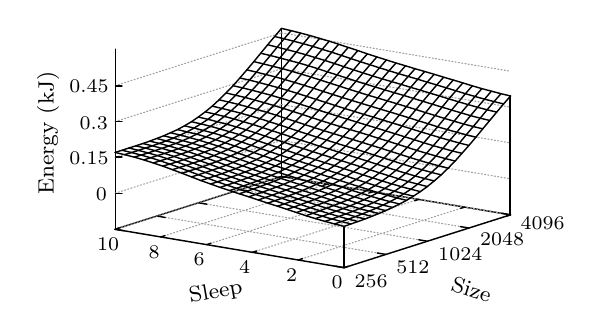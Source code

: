 \definecolor{ca0a0a4}{RGB}{160,160,164}
\scriptsize
\begin{tikzpicture}[y=0.80pt, x=0.80pt, yscale=-0.57, xscale=0.57, inner sep=0pt, outer sep=0pt]
\begin{scope}[draw=black,line join=bevel,line cap=rect,even odd rule,line width=0.512pt]
  \begin{scope}[cm={{1.0,0.0,0.0,1.0,(0.0,0.0)}},draw=black,line join=bevel,line cap=rect,line width=0.512pt]
  \end{scope}
  \begin{scope}[cm={{1.005,0.0,0.0,1.005,(0.0,0.0)}},draw=black,line join=bevel,line cap=rect,line width=0.512pt]
  \end{scope}
  \begin{scope}[cm={{1.005,0.0,0.0,1.005,(0.0,0.0)}},draw=black,line join=round,line cap=round,line width=0.512pt]
    \path[draw] (59.1,229.5) -- (190.3,187.8);
    \path[draw] (370.9,218.1) -- (190.3,187.8);
    \path[draw] (59.5,229.5) -- (59.5,87.5);
    \path[draw] (190.5,187.5) -- (190.5,71.5);
    \path[draw] (370.5,218.5) -- (370.5,124.5);
  \end{scope}
  \begin{scope}[cm={{1.005,0.0,0.0,1.005,(0.0,0.0)}},draw=ca0a0a4,dash pattern=on 0.40pt off 0.80pt,line join=round,line cap=round,line width=0.400pt]
    \path[draw] (239.7,259.8) -- (59.1,229.5);
  \end{scope}
  \begin{scope}[cm={{1.005,0.0,0.0,1.005,(0.0,0.0)}},draw=black,line join=round,line cap=round,line width=0.512pt]
    \path[draw] (239.7,259.8) -- (232.9,258.6);
    \path[draw] (59.1,229.5) -- (65.8,230.6);
  \end{scope}
  \begin{scope}[cm={{1.005,0.0,0.0,1.005,(0.0,0.0)}},draw=black,line join=bevel,line cap=rect,line width=0.512pt]
  \end{scope}
  \begin{scope}[cm={{1.005,0.0,0.0,1.005,(249.153,276.781)}},draw=black,line join=bevel,line cap=rect,line width=0.512pt]
  \end{scope}
  \begin{scope}[cm={{1.005,0.0,0.0,1.005,(249.153,276.781)}},draw=black,line join=bevel,line cap=rect,line width=0.512pt]
  \end{scope}
  \begin{scope}[cm={{1.005,0.0,0.0,1.005,(249.153,276.781)}},draw=black,line join=bevel,line cap=rect,line width=0.512pt]
  \end{scope}
  \begin{scope}[cm={{1.005,0.0,0.0,1.005,(249.153,276.781)}},draw=black,line join=bevel,line cap=rect,line width=0.512pt]
  \end{scope}
  \begin{scope}[cm={{1.005,0.0,0.0,1.005,(249.153,276.781)}},draw=black,line join=bevel,line cap=rect,line width=0.512pt]
  \end{scope}
  \begin{scope}[cm={{1.005,0.0,0.0,1.005,(249.153,276.781)}},draw=black,line join=bevel,line cap=rect,line width=0.512pt]
    \path[fill=black] (0.0,0.0) node[above right] () {256};
  \end{scope}
  \begin{scope}[cm={{1.005,0.0,0.0,1.005,(249.153,276.781)}},draw=black,line join=bevel,line cap=rect,line width=0.512pt]
  \end{scope}
  \begin{scope}[cm={{1.005,0.0,0.0,1.005,(0.0,0.0)}},draw=black,line join=bevel,line cap=rect,line width=0.512pt]
  \end{scope}
  \begin{scope}[cm={{1.005,0.0,0.0,1.005,(0.0,0.0)}},draw=ca0a0a4,dash pattern=on 0.40pt off 0.80pt,line join=round,line cap=round,line width=0.400pt]
    \path[draw] (272.5,249.3) -- (91.9,219.0);
  \end{scope}
  \begin{scope}[cm={{1.005,0.0,0.0,1.005,(0.0,0.0)}},draw=black,line join=round,line cap=round,line width=0.512pt]
    \path[draw] (272.5,249.3) -- (265.8,248.2);
    \path[draw] (91.9,219.0) -- (98.6,220.2);
  \end{scope}
  \begin{scope}[cm={{1.005,0.0,0.0,1.005,(0.0,0.0)}},draw=black,line join=bevel,line cap=rect,line width=0.512pt]
  \end{scope}
  \begin{scope}[cm={{1.005,0.0,0.0,1.005,(282.307,265.73)}},draw=black,line join=bevel,line cap=rect,line width=0.512pt]
  \end{scope}
  \begin{scope}[cm={{1.005,0.0,0.0,1.005,(282.307,265.73)}},draw=black,line join=bevel,line cap=rect,line width=0.512pt]
  \end{scope}
  \begin{scope}[cm={{1.005,0.0,0.0,1.005,(282.307,265.73)}},draw=black,line join=bevel,line cap=rect,line width=0.512pt]
  \end{scope}
  \begin{scope}[cm={{1.005,0.0,0.0,1.005,(282.307,265.73)}},draw=black,line join=bevel,line cap=rect,line width=0.512pt]
  \end{scope}
  \begin{scope}[cm={{1.005,0.0,0.0,1.005,(282.307,265.73)}},draw=black,line join=bevel,line cap=rect,line width=0.512pt]
  \end{scope}
  \begin{scope}[cm={{1.005,0.0,0.0,1.005,(282.307,265.73)}},draw=black,line join=bevel,line cap=rect,line width=0.512pt]
    \path[fill=black] (0.0,0.0) node[above right] () {512};
  \end{scope}
  \begin{scope}[cm={{1.005,0.0,0.0,1.005,(282.307,265.73)}},draw=black,line join=bevel,line cap=rect,line width=0.512pt]
  \end{scope}
  \begin{scope}[cm={{1.005,0.0,0.0,1.005,(0.0,0.0)}},draw=black,line join=bevel,line cap=rect,line width=0.512pt]
  \end{scope}
  \begin{scope}[cm={{1.005,0.0,0.0,1.005,(0.0,0.0)}},draw=ca0a0a4,dash pattern=on 0.40pt off 0.80pt,line join=round,line cap=round,line width=0.400pt]
    \path[draw] (305.3,238.9) -- (124.7,208.6);
  \end{scope}
  \begin{scope}[cm={{1.005,0.0,0.0,1.005,(0.0,0.0)}},draw=black,line join=round,line cap=round,line width=0.512pt]
    \path[draw] (305.3,238.9) -- (298.6,237.8);
    \path[draw] (124.7,208.6) -- (131.4,209.7);
  \end{scope}
  \begin{scope}[cm={{1.005,0.0,0.0,1.005,(0.0,0.0)}},draw=black,line join=bevel,line cap=rect,line width=0.512pt]
  \end{scope}
  \begin{scope}[cm={{1.005,0.0,0.0,1.005,(315.46,255.684)}},draw=black,line join=bevel,line cap=rect,line width=0.512pt]
  \end{scope}
  \begin{scope}[cm={{1.005,0.0,0.0,1.005,(315.46,255.684)}},draw=black,line join=bevel,line cap=rect,line width=0.512pt]
  \end{scope}
  \begin{scope}[cm={{1.005,0.0,0.0,1.005,(315.46,255.684)}},draw=black,line join=bevel,line cap=rect,line width=0.512pt]
  \end{scope}
  \begin{scope}[cm={{1.005,0.0,0.0,1.005,(315.46,255.684)}},draw=black,line join=bevel,line cap=rect,line width=0.512pt]
  \end{scope}
  \begin{scope}[cm={{1.005,0.0,0.0,1.005,(315.46,255.684)}},draw=black,line join=bevel,line cap=rect,line width=0.512pt]
  \end{scope}
  \begin{scope}[cm={{1.005,0.0,0.0,1.005,(315.46,255.684)}},draw=black,line join=bevel,line cap=rect,line width=0.512pt]
    \path[fill=black] (0.0,0.0) node[above right] () {1024};
  \end{scope}
  \begin{scope}[cm={{1.005,0.0,0.0,1.005,(315.46,255.684)}},draw=black,line join=bevel,line cap=rect,line width=0.512pt]
  \end{scope}
  \begin{scope}[cm={{1.005,0.0,0.0,1.005,(0.0,0.0)}},draw=black,line join=bevel,line cap=rect,line width=0.512pt]
  \end{scope}
  \begin{scope}[cm={{1.005,0.0,0.0,1.005,(0.0,0.0)}},draw=ca0a0a4,dash pattern=on 0.40pt off 0.80pt,line join=round,line cap=round,line width=0.400pt]
    \path[draw] (338.1,228.5) -- (157.5,198.2);
  \end{scope}
  \begin{scope}[cm={{1.005,0.0,0.0,1.005,(0.0,0.0)}},draw=black,line join=round,line cap=round,line width=0.512pt]
    \path[draw] (338.1,228.5) -- (331.4,227.4);
    \path[draw] (157.5,198.2) -- (164.2,199.3);
  \end{scope}
  \begin{scope}[cm={{1.005,0.0,0.0,1.005,(0.0,0.0)}},draw=black,line join=bevel,line cap=rect,line width=0.512pt]
  \end{scope}
  \begin{scope}[cm={{1.005,0.0,0.0,1.005,(348.614,244.633)}},draw=black,line join=bevel,line cap=rect,line width=0.512pt]
  \end{scope}
  \begin{scope}[cm={{1.005,0.0,0.0,1.005,(348.614,244.633)}},draw=black,line join=bevel,line cap=rect,line width=0.512pt]
  \end{scope}
  \begin{scope}[cm={{1.005,0.0,0.0,1.005,(348.614,244.633)}},draw=black,line join=bevel,line cap=rect,line width=0.512pt]
  \end{scope}
  \begin{scope}[cm={{1.005,0.0,0.0,1.005,(348.614,244.633)}},draw=black,line join=bevel,line cap=rect,line width=0.512pt]
  \end{scope}
  \begin{scope}[cm={{1.005,0.0,0.0,1.005,(348.614,244.633)}},draw=black,line join=bevel,line cap=rect,line width=0.512pt]
  \end{scope}
  \begin{scope}[cm={{1.005,0.0,0.0,1.005,(348.614,243.133)}},draw=black,line join=bevel,line cap=rect,line width=0.512pt]
    \path[fill=black] (0.0,0.0) node[above right] () {2048};
  \end{scope}
  \begin{scope}[cm={{1.005,0.0,0.0,1.005,(348.614,244.633)}},draw=black,line join=bevel,line cap=rect,line width=0.512pt]
  \end{scope}
  \begin{scope}[cm={{1.005,0.0,0.0,1.005,(0.0,0.0)}},draw=black,line join=bevel,line cap=rect,line width=0.512pt]
  \end{scope}
  \begin{scope}[cm={{1.005,0.0,0.0,1.005,(0.0,0.0)}},draw=ca0a0a4,dash pattern=on 0.40pt off 0.80pt,line join=round,line cap=round,line width=0.400pt]
    \path[draw] (370.9,218.1) -- (190.3,187.8);
  \end{scope}
  \begin{scope}[cm={{1.005,0.0,0.0,1.005,(0.0,0.0)}},draw=black,line join=round,line cap=round,line width=0.512pt]
    \path[draw] (370.9,218.1) -- (364.2,216.9);
    \path[draw] (190.3,187.8) -- (197.1,188.9);
  \end{scope}
  \begin{scope}[cm={{1.005,0.0,0.0,1.005,(0.0,0.0)}},draw=black,line join=bevel,line cap=rect,line width=0.512pt]
  \end{scope}
  \begin{scope}[cm={{1.005,0.0,0.0,1.005,(380.763,234.586)}},draw=black,line join=bevel,line cap=rect,line width=0.512pt]
  \end{scope}
  \begin{scope}[cm={{1.005,0.0,0.0,1.005,(380.763,234.586)}},draw=black,line join=bevel,line cap=rect,line width=0.512pt]
  \end{scope}
  \begin{scope}[cm={{1.005,0.0,0.0,1.005,(380.763,234.586)}},draw=black,line join=bevel,line cap=rect,line width=0.512pt]
  \end{scope}
  \begin{scope}[cm={{1.005,0.0,0.0,1.005,(380.763,234.586)}},draw=black,line join=bevel,line cap=rect,line width=0.512pt]
  \end{scope}
  \begin{scope}[cm={{1.005,0.0,0.0,1.005,(380.763,234.586)}},draw=black,line join=bevel,line cap=rect,line width=0.512pt]
  \end{scope}
  \begin{scope}[cm={{1.005,0.0,0.0,1.005,(380.763,230.586)}},draw=black,line join=bevel,line cap=rect,line width=0.512pt]
    \path[fill=black] (0.0,0.0) node[above right] () {4096};
  \end{scope}
  \begin{scope}[cm={{1.005,0.0,0.0,1.005,(380.763,234.586)}},draw=black,line join=bevel,line cap=rect,line width=0.512pt]
  \end{scope}
  \begin{scope}[cm={{1.005,0.0,0.0,1.005,(0.0,0.0)}},draw=black,line join=bevel,line cap=rect,line width=0.512pt]
  \end{scope}
  \begin{scope}[cm={{1.005,0.0,0.0,1.005,(0.0,0.0)}},draw=ca0a0a4,dash pattern=on 0.40pt off 0.80pt,line join=round,line cap=round,line width=0.400pt]
    \path[draw] (239.7,259.8) -- (370.9,218.1);
  \end{scope}
  \begin{scope}[cm={{1.005,0.0,0.0,1.005,(0.0,0.0)}},draw=black,line join=round,line cap=round,line width=0.512pt]
    \path[draw] (239.7,259.8) -- (242.9,258.7);
    \path[draw] (370.9,218.1) -- (367.6,219.1);
  \end{scope}
  \begin{scope}[cm={{1.005,0.0,0.0,1.005,(0.0,0.0)}},draw=black,line join=bevel,line cap=rect,line width=0.512pt]
  \end{scope}
  \begin{scope}[cm={{1.005,0.0,0.0,1.005,(231.07,275.777)}},draw=black,line join=bevel,line cap=rect,line width=0.512pt]
  \end{scope}
  \begin{scope}[cm={{1.005,0.0,0.0,1.005,(231.07,275.777)}},draw=black,line join=bevel,line cap=rect,line width=0.512pt]
  \end{scope}
  \begin{scope}[cm={{1.005,0.0,0.0,1.005,(231.07,275.777)}},draw=black,line join=bevel,line cap=rect,line width=0.512pt]
  \end{scope}
  \begin{scope}[cm={{1.005,0.0,0.0,1.005,(231.07,275.777)}},draw=black,line join=bevel,line cap=rect,line width=0.512pt]
  \end{scope}
  \begin{scope}[cm={{1.005,0.0,0.0,1.005,(231.07,275.777)}},draw=black,line join=bevel,line cap=rect,line width=0.512pt]
  \end{scope}
  \begin{scope}[cm={{1.005,0.0,0.0,1.005,(231.07,277.777)}},draw=black,line join=bevel,line cap=rect,line width=0.512pt]
    \path[fill=black] (0.0,0.0) node[above right] () {0};
  \end{scope}
  \begin{scope}[cm={{1.005,0.0,0.0,1.005,(231.07,275.777)}},draw=black,line join=bevel,line cap=rect,line width=0.512pt]
  \end{scope}
  \begin{scope}[cm={{1.005,0.0,0.0,1.005,(0.0,0.0)}},draw=black,line join=bevel,line cap=rect,line width=0.512pt]
  \end{scope}
  \begin{scope}[cm={{1.005,0.0,0.0,1.005,(0.0,0.0)}},draw=ca0a0a4,dash pattern=on 0.40pt off 0.80pt,line join=round,line cap=round,line width=0.400pt]
    \path[draw] (203.6,253.7) -- (334.8,212.0);
  \end{scope}
  \begin{scope}[cm={{1.005,0.0,0.0,1.005,(0.0,0.0)}},draw=black,line join=round,line cap=round,line width=0.512pt]
    \path[draw] (203.6,253.7) -- (206.9,252.6);
    \path[draw] (334.8,212.0) -- (331.5,213.0);
  \end{scope}
  \begin{scope}[cm={{1.005,0.0,0.0,1.005,(0.0,0.0)}},draw=black,line join=bevel,line cap=rect,line width=0.512pt]
  \end{scope}
  \begin{scope}[cm={{1.005,0.0,0.0,1.005,(194.902,269.749)}},draw=black,line join=bevel,line cap=rect,line width=0.512pt]
  \end{scope}
  \begin{scope}[cm={{1.005,0.0,0.0,1.005,(194.902,269.749)}},draw=black,line join=bevel,line cap=rect,line width=0.512pt]
  \end{scope}
  \begin{scope}[cm={{1.005,0.0,0.0,1.005,(194.902,269.749)}},draw=black,line join=bevel,line cap=rect,line width=0.512pt]
  \end{scope}
  \begin{scope}[cm={{1.005,0.0,0.0,1.005,(194.902,269.749)}},draw=black,line join=bevel,line cap=rect,line width=0.512pt]
  \end{scope}
  \begin{scope}[cm={{1.005,0.0,0.0,1.005,(194.902,269.749)}},draw=black,line join=bevel,line cap=rect,line width=0.512pt]
  \end{scope}
  \begin{scope}[cm={{1.005,0.0,0.0,1.005,(194.902,271.749)}},draw=black,line join=bevel,line cap=rect,line width=0.512pt]
    \path[fill=black] (0.0,0.0) node[above right] () {2};
  \end{scope}
  \begin{scope}[cm={{1.005,0.0,0.0,1.005,(194.902,269.749)}},draw=black,line join=bevel,line cap=rect,line width=0.512pt]
  \end{scope}
  \begin{scope}[cm={{1.005,0.0,0.0,1.005,(0.0,0.0)}},draw=black,line join=bevel,line cap=rect,line width=0.512pt]
  \end{scope}
  \begin{scope}[cm={{1.005,0.0,0.0,1.005,(0.0,0.0)}},draw=ca0a0a4,dash pattern=on 0.40pt off 0.80pt,line join=round,line cap=round,line width=0.400pt]
    \path[draw] (167.5,247.6) -- (298.6,205.9);
  \end{scope}
  \begin{scope}[cm={{1.005,0.0,0.0,1.005,(0.0,0.0)}},draw=black,line join=round,line cap=round,line width=0.512pt]
    \path[draw] (167.5,247.6) -- (170.8,246.6);
    \path[draw] (298.6,205.9) -- (295.3,207.0);
  \end{scope}
  \begin{scope}[cm={{1.005,0.0,0.0,1.005,(0.0,0.0)}},draw=black,line join=bevel,line cap=rect,line width=0.512pt]
  \end{scope}
  \begin{scope}[cm={{1.005,0.0,0.0,1.005,(157.73,263.721)}},draw=black,line join=bevel,line cap=rect,line width=0.512pt]
  \end{scope}
  \begin{scope}[cm={{1.005,0.0,0.0,1.005,(157.73,263.721)}},draw=black,line join=bevel,line cap=rect,line width=0.512pt]
  \end{scope}
  \begin{scope}[cm={{1.005,0.0,0.0,1.005,(157.73,263.721)}},draw=black,line join=bevel,line cap=rect,line width=0.512pt]
  \end{scope}
  \begin{scope}[cm={{1.005,0.0,0.0,1.005,(157.73,263.721)}},draw=black,line join=bevel,line cap=rect,line width=0.512pt]
  \end{scope}
  \begin{scope}[cm={{1.005,0.0,0.0,1.005,(157.73,263.721)}},draw=black,line join=bevel,line cap=rect,line width=0.512pt]
  \end{scope}
  \begin{scope}[cm={{1.005,0.0,0.0,1.005,(157.73,265.721)}},draw=black,line join=bevel,line cap=rect,line width=0.512pt]
    \path[fill=black] (0.0,0.0) node[above right] () {4};
  \end{scope}
  \begin{scope}[cm={{1.005,0.0,0.0,1.005,(157.73,263.721)}},draw=black,line join=bevel,line cap=rect,line width=0.512pt]
  \end{scope}
  \begin{scope}[cm={{1.005,0.0,0.0,1.005,(0.0,0.0)}},draw=black,line join=bevel,line cap=rect,line width=0.512pt]
  \end{scope}
  \begin{scope}[cm={{1.005,0.0,0.0,1.005,(0.0,0.0)}},draw=ca0a0a4,dash pattern=on 0.40pt off 0.80pt,line join=round,line cap=round,line width=0.400pt]
    \path[draw] (131.4,241.6) -- (262.5,199.9);
  \end{scope}
  \begin{scope}[cm={{1.005,0.0,0.0,1.005,(0.0,0.0)}},draw=black,line join=round,line cap=round,line width=0.512pt]
    \path[draw] (131.4,241.6) -- (134.7,240.5);
    \path[draw] (262.5,199.9) -- (259.2,200.9);
  \end{scope}
  \begin{scope}[cm={{1.005,0.0,0.0,1.005,(0.0,0.0)}},draw=black,line join=bevel,line cap=rect,line width=0.512pt]
  \end{scope}
  \begin{scope}[cm={{1.005,0.0,0.0,1.005,(121.563,257.693)}},draw=black,line join=bevel,line cap=rect,line width=0.512pt]
  \end{scope}
  \begin{scope}[cm={{1.005,0.0,0.0,1.005,(121.563,257.693)}},draw=black,line join=bevel,line cap=rect,line width=0.512pt]
  \end{scope}
  \begin{scope}[cm={{1.005,0.0,0.0,1.005,(121.563,257.693)}},draw=black,line join=bevel,line cap=rect,line width=0.512pt]
  \end{scope}
  \begin{scope}[cm={{1.005,0.0,0.0,1.005,(121.563,257.693)}},draw=black,line join=bevel,line cap=rect,line width=0.512pt]
  \end{scope}
  \begin{scope}[cm={{1.005,0.0,0.0,1.005,(121.563,257.693)}},draw=black,line join=bevel,line cap=rect,line width=0.512pt]
  \end{scope}
  \begin{scope}[cm={{1.005,0.0,0.0,1.005,(121.563,259.693)}},draw=black,line join=bevel,line cap=rect,line width=0.512pt]
    \path[fill=black] (0.0,0.0) node[above right] () {6};
  \end{scope}
  \begin{scope}[cm={{1.005,0.0,0.0,1.005,(121.563,257.693)}},draw=black,line join=bevel,line cap=rect,line width=0.512pt]
  \end{scope}
  \begin{scope}[cm={{1.005,0.0,0.0,1.005,(0.0,0.0)}},draw=black,line join=bevel,line cap=rect,line width=0.512pt]
  \end{scope}
  \begin{scope}[cm={{1.005,0.0,0.0,1.005,(0.0,0.0)}},draw=ca0a0a4,dash pattern=on 0.40pt off 0.80pt,line join=round,line cap=round,line width=0.400pt]
    \path[draw] (95.2,235.5) -- (226.4,193.8);
  \end{scope}
  \begin{scope}[cm={{1.005,0.0,0.0,1.005,(0.0,0.0)}},draw=black,line join=round,line cap=round,line width=0.512pt]
    \path[draw] (95.2,235.5) -- (98.5,234.5);
    \path[draw] (226.4,193.8) -- (223.1,194.9);
  \end{scope}
  \begin{scope}[cm={{1.005,0.0,0.0,1.005,(0.0,0.0)}},draw=black,line join=bevel,line cap=rect,line width=0.512pt]
  \end{scope}
  \begin{scope}[cm={{1.005,0.0,0.0,1.005,(85.898,251.665)}},draw=black,line join=bevel,line cap=rect,line width=0.512pt]
  \end{scope}
  \begin{scope}[cm={{1.005,0.0,0.0,1.005,(85.898,251.665)}},draw=black,line join=bevel,line cap=rect,line width=0.512pt]
  \end{scope}
  \begin{scope}[cm={{1.005,0.0,0.0,1.005,(85.898,251.665)}},draw=black,line join=bevel,line cap=rect,line width=0.512pt]
  \end{scope}
  \begin{scope}[cm={{1.005,0.0,0.0,1.005,(85.898,251.665)}},draw=black,line join=bevel,line cap=rect,line width=0.512pt]
  \end{scope}
  \begin{scope}[cm={{1.005,0.0,0.0,1.005,(85.898,251.665)}},draw=black,line join=bevel,line cap=rect,line width=0.512pt]
  \end{scope}
  \begin{scope}[cm={{1.005,0.0,0.0,1.005,(85.898,253.665)}},draw=black,line join=bevel,line cap=rect,line width=0.512pt]
    \path[fill=black] (0.0,0.0) node[above right] () {8};
  \end{scope}
  \begin{scope}[cm={{1.005,0.0,0.0,1.005,(85.898,251.665)}},draw=black,line join=bevel,line cap=rect,line width=0.512pt]
  \end{scope}
  \begin{scope}[cm={{1.005,0.0,0.0,1.005,(0.0,0.0)}},draw=black,line join=bevel,line cap=rect,line width=0.512pt]
  \end{scope}
  \begin{scope}[cm={{1.005,0.0,0.0,1.005,(0.0,0.0)}},draw=ca0a0a4,dash pattern=on 0.40pt off 0.80pt,line join=round,line cap=round,line width=0.400pt]
    \path[draw] (59.1,229.5) -- (190.3,187.8);
  \end{scope}
  \begin{scope}[cm={{1.005,0.0,0.0,1.005,(0.0,0.0)}},draw=black,line join=round,line cap=round,line width=0.512pt]
    \path[draw] (59.1,229.5) -- (62.4,228.4);
    \path[draw] (190.3,187.8) -- (187.1,188.8);
  \end{scope}
  \begin{scope}[cm={{1.005,0.0,0.0,1.005,(0.0,0.0)}},draw=black,line join=bevel,line cap=rect,line width=0.512pt]
  \end{scope}
  \begin{scope}[cm={{1.005,0.0,0.0,1.005,(45.209,245.637)}},draw=black,line join=bevel,line cap=rect,line width=0.512pt]
  \end{scope}
  \begin{scope}[cm={{1.005,0.0,0.0,1.005,(45.209,245.637)}},draw=black,line join=bevel,line cap=rect,line width=0.512pt]
  \end{scope}
  \begin{scope}[cm={{1.005,0.0,0.0,1.005,(45.209,245.637)}},draw=black,line join=bevel,line cap=rect,line width=0.512pt]
  \end{scope}
  \begin{scope}[cm={{1.005,0.0,0.0,1.005,(45.209,245.637)}},draw=black,line join=bevel,line cap=rect,line width=0.512pt]
  \end{scope}
  \begin{scope}[cm={{1.005,0.0,0.0,1.005,(45.209,245.637)}},draw=black,line join=bevel,line cap=rect,line width=0.512pt]
  \end{scope}
  \begin{scope}[cm={{1.005,0.0,0.0,1.005,(45.209,247.637)}},draw=black,line join=bevel,line cap=rect,line width=0.512pt]
    \path[fill=black] (0.0,0.0) node[above right] () {10};
  \end{scope}
  \begin{scope}[cm={{1.005,0.0,0.0,1.005,(45.209,245.637)}},draw=black,line join=bevel,line cap=rect,line width=0.512pt]
  \end{scope}
  \begin{scope}[cm={{1.005,0.0,0.0,1.005,(0.0,0.0)}},draw=black,line join=bevel,line cap=rect,line width=0.512pt]
  \end{scope}
  \begin{scope}[cm={{1.005,0.0,0.0,1.005,(0.0,0.0)}},draw=ca0a0a4,dash pattern=on 0.40pt off 0.80pt,line join=round,line cap=round,line width=0.400pt]
    \path[draw] (59.1,201.1) -- (190.3,159.4);
    \path[draw] (190.3,159.4) -- (190.3,159.4) -- (370.9,189.7);
  \end{scope}
  \begin{scope}[cm={{1.005,0.0,0.0,1.005,(0.0,0.0)}},draw=black,line join=round,line cap=round,line width=0.512pt]
    \path[draw] (59.5,201.5) -- (64.5,201.5);
  \end{scope}
  \begin{scope}[cm={{1.005,0.0,0.0,1.005,(0.0,0.0)}},draw=black,line join=bevel,line cap=rect,line width=0.512pt]
  \end{scope}
  \begin{scope}[cm={{1.005,0.0,0.0,1.005,(40.186,207.46)}},draw=black,line join=bevel,line cap=rect,line width=0.512pt]
  \end{scope}
  \begin{scope}[cm={{1.005,0.0,0.0,1.005,(40.186,207.46)}},draw=black,line join=bevel,line cap=rect,line width=0.512pt]
  \end{scope}
  \begin{scope}[cm={{1.005,0.0,0.0,1.005,(40.186,207.46)}},draw=black,line join=bevel,line cap=rect,line width=0.512pt]
  \end{scope}
  \begin{scope}[cm={{1.005,0.0,0.0,1.005,(40.186,207.46)}},draw=black,line join=bevel,line cap=rect,line width=0.512pt]
  \end{scope}
  \begin{scope}[cm={{1.005,0.0,0.0,1.005,(40.186,207.46)}},draw=black,line join=bevel,line cap=rect,line width=0.512pt]
  \end{scope}
  \begin{scope}[cm={{1.005,0.0,0.0,1.005,(44.186,207.46)}},draw=black,line join=bevel,line cap=rect,line width=0.512pt]
    \path[fill=black] (0.0,0.0) node[above right] () {0};
  \end{scope}
  \begin{scope}[cm={{1.005,0.0,0.0,1.005,(40.186,207.46)}},draw=black,line join=bevel,line cap=rect,line width=0.512pt]
  \end{scope}
  \begin{scope}[cm={{1.005,0.0,0.0,1.005,(0.0,0.0)}},draw=black,line join=bevel,line cap=rect,line width=0.512pt]
  \end{scope}
  \begin{scope}[cm={{1.005,0.0,0.0,1.005,(0.0,0.0)}},draw=ca0a0a4,dash pattern=on 0.40pt off 0.80pt,line join=round,line cap=round,line width=0.400pt]
    \path[draw] (59.1,172.8) -- (190.3,131.2);
    \path[draw] (190.3,131.2) -- (190.3,131.2) -- (370.9,161.4);
  \end{scope}
  \begin{scope}[cm={{1.005,0.0,0.0,1.005,(0.0,0.0)}},draw=black,line join=round,line cap=round,line width=0.512pt]
    \path[draw] (59.5,172.5) -- (64.5,172.5);
  \end{scope}
  \begin{scope}[cm={{1.005,0.0,0.0,1.005,(0.0,0.0)}},draw=black,line join=bevel,line cap=rect,line width=0.512pt]
  \end{scope}
  \begin{scope}[cm={{1.005,0.0,0.0,1.005,(29.135,179.33)}},draw=black,line join=bevel,line cap=rect,line width=0.512pt]
  \end{scope}
  \begin{scope}[cm={{1.005,0.0,0.0,1.005,(29.135,179.33)}},draw=black,line join=bevel,line cap=rect,line width=0.512pt]
  \end{scope}
  \begin{scope}[cm={{1.005,0.0,0.0,1.005,(29.135,179.33)}},draw=black,line join=bevel,line cap=rect,line width=0.512pt]
  \end{scope}
  \begin{scope}[cm={{1.005,0.0,0.0,1.005,(29.135,179.33)}},draw=black,line join=bevel,line cap=rect,line width=0.512pt]
  \end{scope}
  \begin{scope}[cm={{1.005,0.0,0.0,1.005,(29.135,179.33)}},draw=black,line join=bevel,line cap=rect,line width=0.512pt]
  \end{scope}
  \begin{scope}[cm={{1.005,0.0,0.0,1.005,(23.135,179.33)}},draw=black,line join=bevel,line cap=rect,line width=0.512pt]
    \path[fill=black] (0.0,0.0) node[above right] () {0.15};
  \end{scope}
  \begin{scope}[cm={{1.005,0.0,0.0,1.005,(29.135,179.33)}},draw=black,line join=bevel,line cap=rect,line width=0.512pt]
  \end{scope}
  \begin{scope}[cm={{1.005,0.0,0.0,1.005,(0.0,0.0)}},draw=black,line join=bevel,line cap=rect,line width=0.512pt]
  \end{scope}
  \begin{scope}[cm={{1.005,0.0,0.0,1.005,(0.0,0.0)}},draw=ca0a0a4,dash pattern=on 0.40pt off 0.80pt,line join=round,line cap=round,line width=0.400pt]
    \path[draw] (59.1,144.6) -- (190.3,102.9);
    \path[draw] (190.3,102.9) -- (190.3,102.9) -- (370.9,133.2);
  \end{scope}
  \begin{scope}[cm={{1.005,0.0,0.0,1.005,(0.0,0.0)}},draw=black,line join=round,line cap=round,line width=0.512pt]
    \path[draw] (59.5,144.5) -- (64.5,144.5);
  \end{scope}
  \begin{scope}[cm={{1.005,0.0,0.0,1.005,(0.0,0.0)}},draw=black,line join=bevel,line cap=rect,line width=0.512pt]
  \end{scope}
  \begin{scope}[cm={{1.005,0.0,0.0,1.005,(41.191,151.2)}},draw=black,line join=bevel,line cap=rect,line width=0.512pt]
  \end{scope}
  \begin{scope}[cm={{1.005,0.0,0.0,1.005,(41.191,151.2)}},draw=black,line join=bevel,line cap=rect,line width=0.512pt]
  \end{scope}
  \begin{scope}[cm={{1.005,0.0,0.0,1.005,(41.191,151.2)}},draw=black,line join=bevel,line cap=rect,line width=0.512pt]
  \end{scope}
  \begin{scope}[cm={{1.005,0.0,0.0,1.005,(41.191,151.2)}},draw=black,line join=bevel,line cap=rect,line width=0.512pt]
  \end{scope}
  \begin{scope}[cm={{1.005,0.0,0.0,1.005,(41.191,151.2)}},draw=black,line join=bevel,line cap=rect,line width=0.512pt]
  \end{scope}
  \begin{scope}[cm={{1.005,0.0,0.0,1.005,(31.191,151.2)}},draw=black,line join=bevel,line cap=rect,line width=0.512pt]
    \path[fill=black] (0.0,0.0) node[above right] () {0.3};
  \end{scope}
  \begin{scope}[cm={{1.005,0.0,0.0,1.005,(41.191,151.2)}},draw=black,line join=bevel,line cap=rect,line width=0.512pt]
  \end{scope}
  \begin{scope}[cm={{1.005,0.0,0.0,1.005,(0.0,0.0)}},draw=black,line join=bevel,line cap=rect,line width=0.512pt]
  \end{scope}
  \begin{scope}[cm={{1.005,0.0,0.0,1.005,(0.0,0.0)}},draw=ca0a0a4,dash pattern=on 0.40pt off 0.80pt,line join=round,line cap=round,line width=0.400pt]
    \path[draw] (59.1,116.3) -- (190.3,74.6);
    \path[draw] (190.3,74.6) -- (190.3,74.6) -- (370.9,104.9);
  \end{scope}
  \begin{scope}[cm={{1.005,0.0,0.0,1.005,(0.0,0.0)}},draw=black,line join=round,line cap=round,line width=0.512pt]
    \path[draw] (59.5,116.5) -- (64.5,116.5);
  \end{scope}
  \begin{scope}[cm={{1.005,0.0,0.0,1.005,(0.0,0.0)}},draw=black,line join=bevel,line cap=rect,line width=0.512pt]
  \end{scope}
  \begin{scope}[cm={{1.005,0.0,0.0,1.005,(29.135,122.065)}},draw=black,line join=bevel,line cap=rect,line width=0.512pt]
  \end{scope}
  \begin{scope}[cm={{1.005,0.0,0.0,1.005,(29.135,122.065)}},draw=black,line join=bevel,line cap=rect,line width=0.512pt]
  \end{scope}
  \begin{scope}[cm={{1.005,0.0,0.0,1.005,(29.135,122.065)}},draw=black,line join=bevel,line cap=rect,line width=0.512pt]
  \end{scope}
  \begin{scope}[cm={{1.005,0.0,0.0,1.005,(29.135,122.065)}},draw=black,line join=bevel,line cap=rect,line width=0.512pt]
  \end{scope}
  \begin{scope}[cm={{1.005,0.0,0.0,1.005,(29.135,122.065)}},draw=black,line join=bevel,line cap=rect,line width=0.512pt]
  \end{scope}
  \begin{scope}[cm={{1.005,0.0,0.0,1.005,(23.135,122.065)}},draw=black,line join=bevel,line cap=rect,line width=0.512pt]
    \path[fill=black] (0.0,0.0) node[above right] () {0.45};
  \end{scope}
  \begin{scope}[cm={{1.005,0.0,0.0,1.005,(29.135,122.065)}},draw=black,line join=bevel,line cap=rect,line width=0.512pt]
  \end{scope}
  \begin{scope}[cm={{0.0,-1.005,1.005,0.0,(15.572,196.409)}},draw=black,line join=bevel,line cap=rect,line width=0.512pt]
  \end{scope}
  \begin{scope}[cm={{0.0,-1.005,1.005,0.0,(15.572,196.409)}},draw=black,line join=bevel,line cap=rect,line width=0.512pt]
  \end{scope}
  \begin{scope}[cm={{0.0,-1.005,1.005,0.0,(15.572,196.409)}},draw=black,line join=bevel,line cap=rect,line width=0.512pt]
  \end{scope}
  \begin{scope}[cm={{0.0,-1.005,1.005,0.0,(15.572,196.409)}},draw=black,line join=bevel,line cap=rect,line width=0.512pt]
  \end{scope}
  \begin{scope}[cm={{0.0,-1.005,1.005,0.0,(15.572,196.409)}},draw=black,line join=bevel,line cap=rect,line width=0.512pt]
  \end{scope}
  \begin{scope}[cm={{0.0,-1.005,1.005,0.0,(-2.572,203.298)}},draw=black,line join=bevel,line cap=rect,line width=0.512pt]
    \path[fill=black] (0.0,0.0) node[above right] () {\rotatebox{90}{\footnotesize Energy (kJ)}};
  \end{scope}
  \begin{scope}[cm={{0.0,-1.005,1.005,0.0,(15.572,196.409)}},draw=black,line join=bevel,line cap=rect,line width=0.512pt]
  \end{scope}
  \begin{scope}[cm={{1.005,0.0,0.0,1.005,(0.0,0.0)}},draw=black,line join=bevel,line cap=rect,line width=0.512pt]
  \end{scope}
  \begin{scope}[cm={{1.005,0.0,0.0,1.005,(0.0,0.0)}},draw=black,line join=bevel,line cap=rect,line width=0.512pt]
  \end{scope}
  \begin{scope}[cm={{1.005,0.0,0.0,1.005,(0.0,0.0)}},draw=black,line join=bevel,line cap=rect,line width=0.512pt]
  \end{scope}
  \begin{scope}[cm={{1.005,0.0,0.0,1.005,(0.0,0.0)}},draw=black,line join=round,line cap=round,line width=0.512pt]
    \path[draw] (370.9,124.4) -- (363.4,122.6) -- (363.4,122.6) --
      (355.8,120.6) -- (355.8,120.6) -- (348.3,118.6) --
      (348.3,118.6) -- (340.8,116.4) -- (340.8,116.4) --
      (333.3,114.1) -- (333.3,114.1) -- (325.7,111.8) --
      (325.7,111.8) -- (318.2,109.6) -- (318.2,109.6) --
      (310.7,107.3) -- (310.7,107.3) -- (303.2,105.1) --
      (303.2,105.1) -- (295.6,102.9) -- (295.6,102.9) --
      (288.1,100.6) -- (288.1,100.6) -- (280.6,98.4) --
      (280.6,98.4) -- (273.0,96.0) -- (273.0,96.0) --
      (265.5,93.6) -- (265.5,93.6) -- (258.0,91.2) --
      (258.0,91.2) -- (250.5,88.6) -- (250.5,88.6) --
      (242.9,86.1) -- (242.9,86.1) -- (235.4,83.6) --
      (235.4,83.6) -- (227.9,81.2) -- (227.9,81.2) --
      (220.4,79.0) -- (220.4,79.0) -- (212.9,76.8) --
      (212.9,76.8) -- (205.4,74.8) -- (205.4,74.8) --
      (197.9,72.9) -- (197.9,72.9) -- (190.3,71.1);
    \path[draw] (365.4,130.7) -- (357.9,128.8) -- (357.9,128.8) --
      (350.4,126.9) -- (350.4,126.9) -- (342.9,124.8) --
      (342.9,124.8) -- (335.3,122.6) -- (335.3,122.6) --
      (327.8,120.3) -- (327.8,120.3) -- (320.3,118.0) --
      (320.3,118.0) -- (312.7,115.7) -- (312.7,115.7) --
      (305.2,113.5) -- (305.2,113.5) -- (297.7,111.2) --
      (297.7,111.2) -- (290.2,109.0) -- (290.2,109.0) --
      (282.6,106.8) -- (282.6,106.8) -- (275.1,104.5) --
      (275.1,104.5) -- (267.6,102.2) -- (267.6,102.2) --
      (260.1,99.8) -- (260.1,99.8) -- (252.5,97.4) --
      (252.5,97.4) -- (245.0,94.9) -- (245.0,94.9) --
      (237.5,92.4) -- (237.5,92.4) -- (229.9,89.9) --
      (229.9,89.9) -- (222.4,87.6) -- (222.4,87.6) --
      (215.0,85.3) -- (215.0,85.3) -- (207.5,83.2) --
      (207.5,83.2) -- (199.9,81.2) -- (199.9,81.2) --
      (192.4,79.3) -- (192.4,79.3) -- (184.9,77.5);
    \path[draw] (360.0,137.1) -- (352.4,135.3) -- (352.4,135.3) --
      (344.9,133.3) -- (344.9,133.3) -- (337.4,131.2) --
      (337.4,131.2) -- (329.9,129.0) -- (329.9,129.0) --
      (322.3,126.7) -- (322.3,126.7) -- (314.8,124.4) --
      (314.8,124.4) -- (307.3,122.1) -- (307.3,122.1) --
      (299.7,119.8) -- (299.7,119.8) -- (292.2,117.6) --
      (292.2,117.6) -- (284.7,115.3) -- (284.7,115.3) --
      (277.2,113.1) -- (277.2,113.1) -- (269.6,110.9) --
      (269.6,110.9) -- (262.1,108.6) -- (262.1,108.6) --
      (254.6,106.2) -- (254.6,106.2) -- (247.1,103.8) --
      (247.1,103.8) -- (239.5,101.3) -- (239.5,101.3) --
      (232.0,98.8) -- (232.0,98.8) -- (224.5,96.4) --
      (224.5,96.4) -- (216.9,94.1) -- (216.9,94.1) --
      (209.5,91.9) -- (209.5,91.9) -- (202.0,89.8) --
      (202.0,89.8) -- (194.5,87.8) -- (194.5,87.8) --
      (186.9,85.9) -- (186.9,85.9) -- (179.4,84.0);
    \path[draw] (354.5,143.7) -- (347.0,141.9) -- (347.0,141.9) --
      (339.4,139.9) -- (339.4,139.9) -- (331.9,137.7) --
      (331.9,137.7) -- (324.4,135.5) -- (324.4,135.5) --
      (316.9,133.2) -- (316.9,133.2) -- (309.3,130.9) --
      (309.3,130.9) -- (301.8,128.6) -- (301.8,128.6) --
      (294.3,126.3) -- (294.3,126.3) -- (286.8,124.0) --
      (286.8,124.0) -- (279.2,121.8) -- (279.2,121.8) --
      (271.7,119.6) -- (271.7,119.6) -- (264.2,117.3) --
      (264.2,117.3) -- (256.6,115.0) -- (256.6,115.0) --
      (249.1,112.7) -- (249.1,112.7) -- (241.6,110.2) --
      (241.6,110.2) -- (234.1,107.8) -- (234.1,107.8) --
      (226.5,105.4) -- (226.5,105.4) -- (219.0,102.9) --
      (219.0,102.9) -- (211.6,100.6) -- (211.6,100.6) --
      (204.1,98.4) -- (204.1,98.4) -- (196.5,96.4) --
      (196.5,96.4) -- (189.0,94.4) -- (189.0,94.4) --
      (181.5,92.5) -- (181.5,92.5) -- (173.9,90.7);
    \path[draw] (349.0,150.3) -- (341.5,148.5) -- (341.5,148.5) --
      (334.0,146.5) -- (334.0,146.5) -- (326.4,144.3) --
      (326.4,144.3) -- (318.9,142.1) -- (318.9,142.1) --
      (311.4,139.8) -- (311.4,139.8) -- (303.9,137.5) --
      (303.9,137.5) -- (296.3,135.1) -- (296.3,135.1) --
      (288.8,132.8) -- (288.8,132.8) -- (281.3,130.5) --
      (281.3,130.5) -- (273.8,128.3) -- (273.8,128.3) --
      (266.2,126.0) -- (266.2,126.0) -- (258.7,123.8) --
      (258.7,123.8) -- (251.2,121.5) -- (251.2,121.5) --
      (243.6,119.1) -- (243.6,119.1) -- (236.1,116.7) --
      (236.1,116.7) -- (228.6,114.3) -- (228.6,114.3) --
      (221.1,111.9) -- (221.1,111.9) -- (213.6,109.5) --
      (213.6,109.5) -- (206.1,107.2) -- (206.1,107.2) --
      (198.6,105.0) -- (198.6,105.0) -- (191.1,102.9) --
      (191.1,102.9) -- (183.5,101.0) -- (183.5,101.0) --
      (176.0,99.1) -- (176.0,99.1) -- (168.5,97.3);
    \path[draw] (343.6,156.9) -- (336.0,155.0) -- (336.0,155.0) --
      (328.5,153.0) -- (328.5,153.0) -- (321.0,150.9) --
      (321.0,150.9) -- (313.4,148.7) -- (313.4,148.7) --
      (305.9,146.3) -- (305.9,146.3) -- (298.4,144.0) --
      (298.4,144.0) -- (290.9,141.6) -- (290.9,141.6) --
      (283.3,139.3) -- (283.3,139.3) -- (275.8,137.0) --
      (275.8,137.0) -- (268.3,134.8) -- (268.3,134.8) --
      (260.8,132.5) -- (260.8,132.5) -- (253.2,130.2) --
      (253.2,130.2) -- (245.7,127.9) -- (245.7,127.9) --
      (238.2,125.6) -- (238.2,125.6) -- (230.7,123.2) --
      (230.7,123.2) -- (223.1,120.8) -- (223.1,120.8) --
      (215.6,118.3) -- (215.6,118.3) -- (208.2,116.0) --
      (208.2,116.0) -- (200.6,113.7) -- (200.6,113.7) --
      (193.1,111.5) -- (193.1,111.5) -- (185.6,109.4) --
      (185.6,109.4) -- (178.1,107.5) -- (178.1,107.5) --
      (170.5,105.6) -- (170.5,105.6) -- (163.0,103.8);
    \path[draw] (338.1,163.4) -- (330.6,161.5) -- (330.6,161.5) --
      (323.0,159.4) -- (323.0,159.4) -- (315.5,157.3) --
      (315.5,157.3) -- (308.0,155.0) -- (308.0,155.0) --
      (300.5,152.8) -- (300.5,152.8) -- (292.9,150.4) --
      (292.9,150.4) -- (285.4,148.1) -- (285.4,148.1) --
      (277.9,145.7) -- (277.9,145.7) -- (270.3,143.4) --
      (270.3,143.4) -- (262.8,141.1) -- (262.8,141.1) --
      (255.3,138.9) -- (255.3,138.9) -- (247.8,136.6) --
      (247.8,136.6) -- (240.2,134.3) -- (240.2,134.3) --
      (232.7,131.9) -- (232.7,131.9) -- (225.2,129.5) --
      (225.2,129.5) -- (217.7,127.1) -- (217.7,127.1) --
      (210.2,124.7) -- (210.2,124.7) -- (202.7,122.3) --
      (202.7,122.3) -- (195.2,120.0) -- (195.2,120.0) --
      (187.6,117.8) -- (187.6,117.8) -- (180.1,115.8) --
      (180.1,115.8) -- (172.6,113.8) -- (172.6,113.8) --
      (165.1,111.9) -- (165.1,111.9) -- (157.5,110.2);
    \path[draw] (332.6,169.6) -- (325.1,167.8) -- (325.1,167.8) --
      (317.6,165.7) -- (317.6,165.7) -- (310.0,163.6) --
      (310.0,163.6) -- (302.5,161.3) -- (302.5,161.3) --
      (295.0,158.9) -- (295.0,158.9) -- (287.5,156.6) --
      (287.5,156.6) -- (279.9,154.2) -- (279.9,154.2) --
      (272.4,151.9) -- (272.4,151.9) -- (264.9,149.6) --
      (264.9,149.6) -- (257.3,147.3) -- (257.3,147.3) --
      (249.8,145.0) -- (249.8,145.0) -- (242.3,142.7) --
      (242.3,142.7) -- (234.8,140.4) -- (234.8,140.4) --
      (227.2,138.0) -- (227.2,138.0) -- (219.7,135.6) --
      (219.7,135.6) -- (212.3,133.2) -- (212.3,133.2) --
      (204.8,130.8) -- (204.8,130.8) -- (197.2,128.4) --
      (197.2,128.4) -- (189.7,126.1) -- (189.7,126.1) --
      (182.2,123.9) -- (182.2,123.9) -- (174.6,121.8) --
      (174.6,121.8) -- (167.1,119.9) -- (167.1,119.9) --
      (159.6,118.0) -- (159.6,118.0) -- (152.1,116.3);
    \path[draw] (327.2,175.7) -- (319.6,173.8) -- (319.6,173.8) --
      (312.1,171.7) -- (312.1,171.7) -- (304.6,169.6) --
      (304.6,169.6) -- (297.0,167.3) -- (297.0,167.3) --
      (289.5,164.9) -- (289.5,164.9) -- (282.0,162.5) --
      (282.0,162.5) -- (274.5,160.1) -- (274.5,160.1) --
      (266.9,157.8) -- (266.9,157.8) -- (259.4,155.4) --
      (259.4,155.4) -- (251.9,153.1) -- (251.9,153.1) --
      (244.4,150.9) -- (244.4,150.9) -- (236.8,148.6) --
      (236.8,148.6) -- (229.3,146.3) -- (229.3,146.3) --
      (221.8,143.9) -- (221.8,143.9) -- (214.3,141.5) --
      (214.3,141.5) -- (206.8,139.0) -- (206.8,139.0) --
      (199.3,136.6) -- (199.3,136.6) -- (191.8,134.2) --
      (191.8,134.2) -- (184.2,131.9) -- (184.2,131.9) --
      (176.7,129.7) -- (176.7,129.7) -- (169.2,127.6) --
      (169.2,127.6) -- (161.7,125.6) -- (161.7,125.6) --
      (154.1,123.8) -- (154.1,123.8) -- (146.6,122.0);
    \path[draw] (321.7,181.3) -- (314.2,179.4) -- (314.2,179.4) --
      (306.6,177.4) -- (306.6,177.4) -- (299.1,175.2) --
      (299.1,175.2) -- (291.6,172.9) -- (291.6,172.9) --
      (284.0,170.5) -- (284.0,170.5) -- (276.5,168.1) --
      (276.5,168.1) -- (269.0,165.7) -- (269.0,165.7) --
      (261.5,163.4) -- (261.5,163.4) -- (253.9,161.0) --
      (253.9,161.0) -- (246.4,158.7) -- (246.4,158.7) --
      (238.9,156.4) -- (238.9,156.4) -- (231.4,154.1) --
      (231.4,154.1) -- (223.8,151.8) -- (223.8,151.8) --
      (216.3,149.4) -- (216.3,149.4) -- (208.9,147.0) --
      (208.9,147.0) -- (201.3,144.5) -- (201.3,144.5) --
      (193.8,142.1) -- (193.8,142.1) -- (186.3,139.6) --
      (186.3,139.6) -- (178.8,137.3) -- (178.8,137.3) --
      (171.2,135.1) -- (171.2,135.1) -- (163.7,133.0) --
      (163.7,133.0) -- (156.2,131.0) -- (156.2,131.0) --
      (148.7,129.2) -- (148.7,129.2) -- (141.1,127.4);
    \path[draw] (316.2,186.6) -- (308.7,184.7) -- (308.7,184.7) --
      (301.2,182.6) -- (301.2,182.6) -- (293.6,180.5) --
      (293.6,180.5) -- (286.1,178.2) -- (286.1,178.2) --
      (278.6,175.8) -- (278.6,175.8) -- (271.1,173.4) --
      (271.1,173.4) -- (263.5,171.0) -- (263.5,171.0) --
      (256.0,168.6) -- (256.0,168.6) -- (248.5,166.2) --
      (248.5,166.2) -- (240.9,163.9) -- (240.9,163.9) --
      (233.4,161.6) -- (233.4,161.6) -- (225.9,159.2) --
      (225.9,159.2) -- (218.4,156.9) -- (218.4,156.9) --
      (210.9,154.5) -- (210.9,154.5) -- (203.4,152.1) --
      (203.4,152.1) -- (195.9,149.6) -- (195.9,149.6) --
      (188.4,147.1) -- (188.4,147.1) -- (180.8,144.7) --
      (180.8,144.7) -- (173.3,142.3) -- (173.3,142.3) --
      (165.8,140.1) -- (165.8,140.1) -- (158.2,138.0) --
      (158.2,138.0) -- (150.7,136.0) -- (150.7,136.0) --
      (143.2,134.2) -- (143.2,134.2) -- (135.7,132.4);
    \path[draw] (310.7,191.4) -- (303.2,189.5) -- (303.2,189.5) --
      (295.7,187.5) -- (295.7,187.5) -- (288.2,185.3) --
      (288.2,185.3) -- (280.6,183.0) -- (280.6,183.0) --
      (273.1,180.6) -- (273.1,180.6) -- (265.6,178.2) --
      (265.6,178.2) -- (258.1,175.8) -- (258.1,175.8) --
      (250.5,173.4) -- (250.5,173.4) -- (243.0,171.0) --
      (243.0,171.0) -- (235.5,168.7) -- (235.5,168.7) --
      (227.9,166.3) -- (227.9,166.3) -- (220.4,164.0) --
      (220.4,164.0) -- (213.0,161.6) -- (213.0,161.6) --
      (205.5,159.2) -- (205.5,159.2) -- (197.9,156.7) --
      (197.9,156.7) -- (190.4,154.2) -- (190.4,154.2) --
      (182.9,151.8) -- (182.9,151.8) -- (175.4,149.3) --
      (175.4,149.3) -- (167.8,146.9) -- (167.8,146.9) --
      (160.3,144.7) -- (160.3,144.7) -- (152.8,142.5) --
      (152.8,142.5) -- (145.2,140.5) -- (145.2,140.5) --
      (137.7,138.7) -- (137.7,138.7) -- (130.2,136.9);
    \path[draw] (305.3,195.8) -- (297.7,193.9) -- (297.7,193.9) --
      (290.2,191.9) -- (290.2,191.9) -- (282.7,189.7) --
      (282.7,189.7) -- (275.2,187.4) -- (275.2,187.4) --
      (267.6,185.0) -- (267.6,185.0) -- (260.1,182.6) --
      (260.1,182.6) -- (252.6,180.2) -- (252.6,180.2) --
      (245.1,177.8) -- (245.1,177.8) -- (237.5,175.4) --
      (237.5,175.4) -- (230.0,173.0) -- (230.0,173.0) --
      (222.5,170.7) -- (222.5,170.7) -- (215.0,168.3) --
      (215.0,168.3) -- (207.5,165.9) -- (207.5,165.9) --
      (200.0,163.5) -- (200.0,163.5) -- (192.5,161.0) --
      (192.5,161.0) -- (184.9,158.5) -- (184.9,158.5) --
      (177.4,156.0) -- (177.4,156.0) -- (169.9,153.5) --
      (169.9,153.5) -- (162.4,151.1) -- (162.4,151.1) --
      (154.8,148.8) -- (154.8,148.8) -- (147.3,146.7) --
      (147.3,146.7) -- (139.8,144.7) -- (139.8,144.7) --
      (132.3,142.8) -- (132.3,142.8) -- (124.7,141.0);
    \path[draw] (299.8,199.8) -- (292.3,197.9) -- (292.3,197.9) --
      (284.8,195.9) -- (284.8,195.9) -- (277.2,193.7) --
      (277.2,193.7) -- (269.7,191.4) -- (269.7,191.4) --
      (262.2,189.0) -- (262.2,189.0) -- (254.6,186.6) --
      (254.6,186.6) -- (247.1,184.1) -- (247.1,184.1) --
      (239.6,181.7) -- (239.6,181.7) -- (232.1,179.3) --
      (232.1,179.3) -- (224.5,177.0) -- (224.5,177.0) --
      (217.0,174.6) -- (217.0,174.6) -- (209.6,172.3) --
      (209.6,172.3) -- (202.1,169.9) -- (202.1,169.9) --
      (194.5,167.4) -- (194.5,167.4) -- (187.0,164.9) --
      (187.0,164.9) -- (179.5,162.4) -- (179.5,162.4) --
      (171.9,159.8) -- (171.9,159.8) -- (164.4,157.3) --
      (164.4,157.3) -- (156.9,154.8) -- (156.9,154.8) --
      (149.4,152.6) -- (149.4,152.6) -- (141.8,150.4) --
      (141.8,150.4) -- (134.3,148.3) -- (134.3,148.3) --
      (126.8,146.4) -- (126.8,146.4) -- (119.3,144.7);
    \path[draw] (294.3,203.4) -- (286.8,201.5) -- (286.8,201.5) --
      (279.3,199.5) -- (279.3,199.5) -- (271.8,197.3) --
      (271.8,197.3) -- (264.2,195.0) -- (264.2,195.0) --
      (256.7,192.6) -- (256.7,192.6) -- (249.2,190.2) --
      (249.2,190.2) -- (241.6,187.7) -- (241.6,187.7) --
      (234.1,185.3) -- (234.1,185.3) -- (226.6,182.9) --
      (226.6,182.9) -- (219.1,180.6) -- (219.1,180.6) --
      (211.6,178.2) -- (211.6,178.2) -- (204.1,175.8) --
      (204.1,175.8) -- (196.6,173.4) -- (196.6,173.4) --
      (189.1,171.0) -- (189.1,171.0) -- (181.5,168.4) --
      (181.5,168.4) -- (174.0,165.9) -- (174.0,165.9) --
      (166.5,163.3) -- (166.5,163.3) -- (158.9,160.7) --
      (158.9,160.7) -- (151.4,158.2) -- (151.4,158.2) --
      (143.9,155.8) -- (143.9,155.8) -- (136.4,153.6) --
      (136.4,153.6) -- (128.8,151.6) -- (128.8,151.6) --
      (121.3,149.7) -- (121.3,149.7) -- (113.8,147.9);
    \path[draw] (288.9,206.7) -- (281.3,204.8) -- (281.3,204.8) --
      (273.8,202.7) -- (273.8,202.7) -- (266.3,200.6) --
      (266.3,200.6) -- (258.8,198.2) -- (258.8,198.2) --
      (251.2,195.8) -- (251.2,195.8) -- (243.7,193.4) --
      (243.7,193.4) -- (236.2,191.0) -- (236.2,191.0) --
      (228.7,188.5) -- (228.7,188.5) -- (221.1,186.1) --
      (221.1,186.1) -- (213.7,183.8) -- (213.7,183.8) --
      (206.2,181.4) -- (206.2,181.4) -- (198.6,179.0) --
      (198.6,179.0) -- (191.1,176.6) -- (191.1,176.6) --
      (183.6,174.2) -- (183.6,174.2) -- (176.1,171.6) --
      (176.1,171.6) -- (168.5,169.0) -- (168.5,169.0) --
      (161.0,166.4) -- (161.0,166.4) -- (153.5,163.8) --
      (153.5,163.8) -- (146.0,161.3) -- (146.0,161.3) --
      (138.4,158.9) -- (138.4,158.9) -- (130.9,156.6) --
      (130.9,156.6) -- (123.4,154.5) -- (123.4,154.5) --
      (115.8,152.7) -- (115.8,152.7) -- (108.3,150.9);
    \path[draw] (283.4,209.6) -- (275.9,207.7) -- (275.9,207.7) --
      (268.3,205.7) -- (268.3,205.7) -- (260.8,203.5) --
      (260.8,203.5) -- (253.3,201.2) -- (253.3,201.2) --
      (245.8,198.8) -- (245.8,198.8) -- (238.2,196.3) --
      (238.2,196.3) -- (230.7,193.9) -- (230.7,193.9) --
      (223.2,191.5) -- (223.2,191.5) -- (215.7,189.1) --
      (215.7,189.1) -- (208.2,186.7) -- (208.2,186.7) --
      (200.7,184.3) -- (200.7,184.3) -- (193.2,181.9) --
      (193.2,181.9) -- (185.6,179.5) -- (185.6,179.5) --
      (178.1,177.0) -- (178.1,177.0) -- (170.6,174.5) --
      (170.6,174.5) -- (163.1,171.9) -- (163.1,171.9) --
      (155.5,169.2) -- (155.5,169.2) -- (148.0,166.6) --
      (148.0,166.6) -- (140.5,164.0) -- (140.5,164.0) --
      (133.0,161.6) -- (133.0,161.6) -- (125.4,159.3) --
      (125.4,159.3) -- (117.9,157.2) -- (117.9,157.2) --
      (110.4,155.2) -- (110.4,155.2) -- (102.8,153.4);
    \path[draw] (277.9,212.3) -- (270.4,210.4) -- (270.4,210.4) --
      (262.9,208.4) -- (262.9,208.4) -- (255.4,206.2) --
      (255.4,206.2) -- (247.8,203.9) -- (247.8,203.9) --
      (240.3,201.5) -- (240.3,201.5) -- (232.8,199.0) --
      (232.8,199.0) -- (225.2,196.6) -- (225.2,196.6) --
      (217.7,194.1) -- (217.7,194.1) -- (210.3,191.7) --
      (210.3,191.7) -- (202.8,189.3) -- (202.8,189.3) --
      (195.2,187.0) -- (195.2,187.0) -- (187.7,184.6) --
      (187.7,184.6) -- (180.2,182.1) -- (180.2,182.1) --
      (172.7,179.6) -- (172.7,179.6) -- (165.1,177.1) --
      (165.1,177.1) -- (157.6,174.4) -- (157.6,174.4) --
      (150.1,171.7) -- (150.1,171.7) -- (142.5,169.1) --
      (142.5,169.1) -- (135.0,166.5) -- (135.0,166.5) --
      (127.5,164.0) -- (127.5,164.0) -- (120.0,161.7) --
      (120.0,161.7) -- (112.4,159.6) -- (112.4,159.6) --
      (104.9,157.6) -- (104.9,157.6) -- (97.4,155.8);
    \path[draw] (272.5,214.8) -- (264.9,212.9) -- (264.9,212.9) --
      (257.4,210.9) -- (257.4,210.9) -- (249.9,208.7) --
      (249.9,208.7) -- (242.4,206.4) -- (242.4,206.4) --
      (234.8,204.0) -- (234.8,204.0) -- (227.3,201.5) --
      (227.3,201.5) -- (219.8,199.0) -- (219.8,199.0) --
      (212.3,196.6) -- (212.3,196.6) -- (204.8,194.2) --
      (204.8,194.2) -- (197.3,191.8) -- (197.3,191.8) --
      (189.8,189.4) -- (189.8,189.4) -- (182.2,187.0) --
      (182.2,187.0) -- (174.7,184.6) -- (174.7,184.6) --
      (167.2,182.1) -- (167.2,182.1) -- (159.7,179.5) --
      (159.7,179.5) -- (152.1,176.8) -- (152.1,176.8) --
      (144.6,174.1) -- (144.6,174.1) -- (137.1,171.4) --
      (137.1,171.4) -- (129.5,168.7) -- (129.5,168.7) --
      (122.0,166.2) -- (122.0,166.2) -- (114.5,163.9) --
      (114.5,163.9) -- (107.0,161.8) -- (107.0,161.8) --
      (99.4,159.8) -- (99.4,159.8) -- (91.9,157.9);
    \path[draw] (267.0,217.1) -- (259.5,215.2) -- (259.5,215.2) --
      (251.9,213.2) -- (251.9,213.2) -- (244.4,211.0) --
      (244.4,211.0) -- (236.9,208.7) -- (236.9,208.7) --
      (229.4,206.3) -- (229.4,206.3) -- (221.8,203.8) --
      (221.8,203.8) -- (214.4,201.3) -- (214.4,201.3) --
      (206.9,198.9) -- (206.9,198.9) -- (199.3,196.5) --
      (199.3,196.5) -- (191.8,194.1) -- (191.8,194.1) --
      (184.3,191.7) -- (184.3,191.7) -- (176.8,189.3) --
      (176.8,189.3) -- (169.2,186.8) -- (169.2,186.8) --
      (161.7,184.3) -- (161.7,184.3) -- (154.2,181.7) --
      (154.2,181.7) -- (146.7,179.0) -- (146.7,179.0) --
      (139.1,176.2) -- (139.1,176.2) -- (131.6,173.5) --
      (131.6,173.5) -- (124.1,170.8) -- (124.1,170.8) --
      (116.6,168.3) -- (116.6,168.3) -- (109.0,166.0) --
      (109.0,166.0) -- (101.5,163.8) -- (101.5,163.8) --
      (94.0,161.8) -- (94.0,161.8) -- (86.4,160.0);
    \path[draw] (261.5,219.3) -- (254.0,217.4) -- (254.0,217.4) --
      (246.5,215.4) -- (246.5,215.4) -- (238.9,213.2) --
      (238.9,213.2) -- (231.4,210.8) -- (231.4,210.8) --
      (223.9,208.4) -- (223.9,208.4) -- (216.4,206.0) --
      (216.4,206.0) -- (208.9,203.5) -- (208.9,203.5) --
      (201.4,201.0) -- (201.4,201.0) -- (193.9,198.6) --
      (193.9,198.6) -- (186.4,196.2) -- (186.4,196.2) --
      (178.8,193.8) -- (178.8,193.8) -- (171.3,191.4) --
      (171.3,191.4) -- (163.8,188.9) -- (163.8,188.9) --
      (156.2,186.4) -- (156.2,186.4) -- (148.7,183.7) --
      (148.7,183.7) -- (141.2,181.0) -- (141.2,181.0) --
      (133.7,178.2) -- (133.7,178.2) -- (126.1,175.5) --
      (126.1,175.5) -- (118.6,172.8) -- (118.6,172.8) --
      (111.1,170.2) -- (111.1,170.2) -- (103.6,167.9) --
      (103.6,167.9) -- (96.0,165.7) -- (96.0,165.7) --
      (88.5,163.7) -- (88.5,163.7) -- (81.0,161.9);
    \path[draw] (256.1,221.4) -- (248.5,219.5) -- (248.5,219.5) --
      (241.0,217.4) -- (241.0,217.4) -- (233.5,215.2) --
      (233.5,215.2) -- (225.9,212.9) -- (225.9,212.9) --
      (218.4,210.5) -- (218.4,210.5) -- (211.0,208.0) --
      (211.0,208.0) -- (203.5,205.6) -- (203.5,205.6) --
      (195.9,203.1) -- (195.9,203.1) -- (188.4,200.6) --
      (188.4,200.6) -- (180.9,198.2) -- (180.9,198.2) --
      (173.4,195.8) -- (173.4,195.8) -- (165.8,193.4) --
      (165.8,193.4) -- (158.3,190.9) -- (158.3,190.9) --
      (150.8,188.3) -- (150.8,188.3) -- (143.2,185.7) --
      (143.2,185.7) -- (135.7,182.9) -- (135.7,182.9) --
      (128.2,180.1) -- (128.2,180.1) -- (120.7,177.3) --
      (120.7,177.3) -- (113.1,174.6) -- (113.1,174.6) --
      (105.6,172.1) -- (105.6,172.1) -- (98.1,169.7) --
      (98.1,169.7) -- (90.6,167.5) -- (90.6,167.5) --
      (83.0,165.5) -- (83.0,165.5) -- (75.5,163.7);
    \path[draw] (250.6,223.4) -- (243.1,221.5) -- (243.1,221.5) --
      (235.5,219.4) -- (235.5,219.4) -- (228.0,217.2) --
      (228.0,217.2) -- (220.5,214.9) -- (220.5,214.9) --
      (213.1,212.5) -- (213.1,212.5) -- (205.5,210.0) --
      (205.5,210.0) -- (198.0,207.5) -- (198.0,207.5) --
      (190.5,205.1) -- (190.5,205.1) -- (182.9,202.6) --
      (182.9,202.6) -- (175.4,200.2) -- (175.4,200.2) --
      (167.9,197.8) -- (167.9,197.8) -- (160.4,195.3) --
      (160.4,195.3) -- (152.8,192.8) -- (152.8,192.8) --
      (145.3,190.2) -- (145.3,190.2) -- (137.8,187.5) --
      (137.8,187.5) -- (130.3,184.7) -- (130.3,184.7) --
      (122.7,181.9) -- (122.7,181.9) -- (115.2,179.1) --
      (115.2,179.1) -- (107.7,176.4) -- (107.7,176.4) --
      (100.1,173.8) -- (100.1,173.8) -- (92.6,171.4) --
      (92.6,171.4) -- (85.1,169.3) -- (85.1,169.3) --
      (77.6,167.3) -- (77.6,167.3) -- (70.0,165.4);
    \path[draw] (245.1,225.3) -- (237.6,223.4) -- (237.6,223.4) --
      (230.1,221.4) -- (230.1,221.4) -- (222.5,219.2) --
      (222.5,219.2) -- (215.0,216.9) -- (215.0,216.9) --
      (207.6,214.4) -- (207.6,214.4) -- (200.1,212.0) --
      (200.1,212.0) -- (192.5,209.5) -- (192.5,209.5) --
      (185.0,207.0) -- (185.0,207.0) -- (177.5,204.5) --
      (177.5,204.5) -- (169.9,202.1) -- (169.9,202.1) --
      (162.4,199.7) -- (162.4,199.7) -- (154.9,197.2) --
      (154.9,197.2) -- (147.4,194.7) -- (147.4,194.7) --
      (139.8,192.1) -- (139.8,192.1) -- (132.3,189.3) --
      (132.3,189.3) -- (124.8,186.5) -- (124.8,186.5) --
      (117.3,183.7) -- (117.3,183.7) -- (109.7,180.8) --
      (109.7,180.8) -- (102.2,178.1) -- (102.2,178.1) --
      (94.7,175.5) -- (94.7,175.5) -- (87.1,173.1) --
      (87.1,173.1) -- (79.6,171.0) -- (79.6,171.0) --
      (72.1,169.0) -- (72.1,169.0) -- (64.6,167.2);
    \path[draw] (239.7,227.2) -- (232.1,225.3) -- (232.1,225.3) --
      (224.6,223.3) -- (224.6,223.3) -- (217.1,221.1) --
      (217.1,221.1) -- (209.6,218.8) -- (209.6,218.8) --
      (202.1,216.3) -- (202.1,216.3) -- (194.6,213.8) --
      (194.6,213.8) -- (187.1,211.3) -- (187.1,211.3) --
      (179.5,208.9) -- (179.5,208.9) -- (172.0,206.4) --
      (172.0,206.4) -- (164.5,203.9) -- (164.5,203.9) --
      (157.0,201.5) -- (157.0,201.5) -- (149.4,199.0) --
      (149.4,199.0) -- (141.9,196.5) -- (141.9,196.5) --
      (134.4,193.8) -- (134.4,193.8) -- (126.8,191.1) --
      (126.8,191.1) -- (119.3,188.2) -- (119.3,188.2) --
      (111.8,185.3) -- (111.8,185.3) -- (104.3,182.5) --
      (104.3,182.5) -- (96.7,179.7) -- (96.7,179.7) --
      (89.2,177.2) -- (89.2,177.2) -- (81.7,174.8) --
      (81.7,174.8) -- (74.2,172.6) -- (74.2,172.6) --
      (66.6,170.7) -- (66.6,170.7) -- (59.1,168.9);
    \path[draw] (190.3,71.1) -- (184.9,77.5) -- (184.9,77.5) --
      (179.4,84.0) -- (179.4,84.0) -- (173.9,90.7) --
      (173.9,90.7) -- (168.5,97.3) -- (168.5,97.3) --
      (163.0,103.8) -- (163.0,103.8) -- (157.5,110.2) --
      (157.5,110.2) -- (152.1,116.3) -- (152.1,116.3) --
      (146.6,122.0) -- (146.6,122.0) -- (141.1,127.4) --
      (141.1,127.4) -- (135.7,132.4) -- (135.7,132.4) --
      (130.2,136.9) -- (130.2,136.9) -- (124.7,141.0) --
      (124.7,141.0) -- (119.3,144.7) -- (119.3,144.7) --
      (113.8,147.9) -- (113.8,147.9) -- (108.3,150.9) --
      (108.3,150.9) -- (102.8,153.4) -- (102.8,153.4) --
      (97.4,155.8) -- (97.4,155.8) -- (91.9,157.9) --
      (91.9,157.9) -- (86.4,160.0) -- (86.4,160.0) --
      (81.0,161.9) -- (81.0,161.9) -- (75.5,163.7) --
      (75.5,163.7) -- (70.0,165.4) -- (70.0,165.4) --
      (64.6,167.2) -- (64.6,167.2) -- (59.1,168.9);
    \path[draw] (197.9,72.9) -- (192.4,79.3) -- (192.4,79.3) --
      (186.9,85.9) -- (186.9,85.9) -- (181.5,92.5) --
      (181.5,92.5) -- (176.0,99.1) -- (176.0,99.1) --
      (170.5,105.6) -- (170.5,105.6) -- (165.1,111.9) --
      (165.1,111.9) -- (159.6,118.0) -- (159.6,118.0) --
      (154.1,123.8) -- (154.1,123.8) -- (148.7,129.2) --
      (148.7,129.2) -- (143.2,134.2) -- (143.2,134.2) --
      (137.7,138.7) -- (137.7,138.7) -- (132.3,142.8) --
      (132.3,142.8) -- (126.8,146.4) -- (126.8,146.4) --
      (121.3,149.7) -- (121.3,149.7) -- (115.8,152.7) --
      (115.8,152.7) -- (110.4,155.2) -- (110.4,155.2) --
      (104.9,157.6) -- (104.9,157.6) -- (99.4,159.8) --
      (99.4,159.8) -- (94.0,161.8) -- (94.0,161.8) --
      (88.5,163.7) -- (88.5,163.7) -- (83.0,165.5) --
      (83.0,165.5) -- (77.6,167.3) -- (77.6,167.3) --
      (72.1,169.0) -- (72.1,169.0) -- (66.6,170.7);
    \path[draw] (205.4,74.8) -- (199.9,81.2) -- (199.9,81.2) --
      (194.5,87.8) -- (194.5,87.8) -- (189.0,94.4) --
      (189.0,94.4) -- (183.5,101.0) -- (183.5,101.0) --
      (178.1,107.5) -- (178.1,107.5) -- (172.6,113.8) --
      (172.6,113.8) -- (167.1,119.9) -- (167.1,119.9) --
      (161.7,125.6) -- (161.7,125.6) -- (156.2,131.0) --
      (156.2,131.0) -- (150.7,136.0) -- (150.7,136.0) --
      (145.2,140.5) -- (145.2,140.5) -- (139.8,144.7) --
      (139.8,144.7) -- (134.3,148.3) -- (134.3,148.3) --
      (128.8,151.6) -- (128.8,151.6) -- (123.4,154.5) --
      (123.4,154.5) -- (117.9,157.2) -- (117.9,157.2) --
      (112.4,159.6) -- (112.4,159.6) -- (107.0,161.8) --
      (107.0,161.8) -- (101.5,163.8) -- (101.5,163.8) --
      (96.0,165.7) -- (96.0,165.7) -- (90.6,167.5) --
      (90.6,167.5) -- (85.1,169.3) -- (85.1,169.3) --
      (79.6,171.0) -- (79.6,171.0) -- (74.2,172.6);
    \path[draw] (212.9,76.8) -- (207.5,83.2) -- (207.5,83.2) --
      (202.0,89.8) -- (202.0,89.8) -- (196.5,96.4) --
      (196.5,96.4) -- (191.1,102.9) -- (191.1,102.9) --
      (185.6,109.4) -- (185.6,109.4) -- (180.1,115.8) --
      (180.1,115.8) -- (174.6,121.8) -- (174.6,121.8) --
      (169.2,127.6) -- (169.2,127.6) -- (163.7,133.0) --
      (163.7,133.0) -- (158.2,138.0) -- (158.2,138.0) --
      (152.8,142.5) -- (152.8,142.5) -- (147.3,146.7) --
      (147.3,146.7) -- (141.8,150.4) -- (141.8,150.4) --
      (136.4,153.6) -- (136.4,153.6) -- (130.9,156.6) --
      (130.9,156.6) -- (125.4,159.3) -- (125.4,159.3) --
      (120.0,161.7) -- (120.0,161.7) -- (114.5,163.9) --
      (114.5,163.9) -- (109.0,166.0) -- (109.0,166.0) --
      (103.6,167.9) -- (103.6,167.9) -- (98.1,169.7) --
      (98.1,169.7) -- (92.6,171.4) -- (92.6,171.4) --
      (87.1,173.1) -- (87.1,173.1) -- (81.7,174.8);
    \path[draw] (220.4,79.0) -- (215.0,85.3) -- (215.0,85.3) --
      (209.5,91.9) -- (209.5,91.9) -- (204.1,98.4) --
      (204.1,98.4) -- (198.6,105.0) -- (198.6,105.0) --
      (193.1,111.5) -- (193.1,111.5) -- (187.6,117.8) --
      (187.6,117.8) -- (182.2,123.9) -- (182.2,123.9) --
      (176.7,129.7) -- (176.7,129.7) -- (171.2,135.1) --
      (171.2,135.1) -- (165.8,140.1) -- (165.8,140.1) --
      (160.3,144.7) -- (160.3,144.7) -- (154.8,148.8) --
      (154.8,148.8) -- (149.4,152.6) -- (149.4,152.6) --
      (143.9,155.8) -- (143.9,155.8) -- (138.4,158.9) --
      (138.4,158.9) -- (133.0,161.6) -- (133.0,161.6) --
      (127.5,164.0) -- (127.5,164.0) -- (122.0,166.2) --
      (122.0,166.2) -- (116.6,168.3) -- (116.6,168.3) --
      (111.1,170.2) -- (111.1,170.2) -- (105.6,172.1) --
      (105.6,172.1) -- (100.1,173.8) -- (100.1,173.8) --
      (94.7,175.5) -- (94.7,175.5) -- (89.2,177.2);
    \path[draw] (227.9,81.2) -- (222.4,87.6) -- (222.4,87.6) --
      (216.9,94.1) -- (216.9,94.1) -- (211.6,100.6) --
      (211.6,100.6) -- (206.1,107.2) -- (206.1,107.2) --
      (200.6,113.7) -- (200.6,113.7) -- (195.2,120.0) --
      (195.2,120.0) -- (189.7,126.1) -- (189.7,126.1) --
      (184.2,131.9) -- (184.2,131.9) -- (178.8,137.3) --
      (178.8,137.3) -- (173.3,142.3) -- (173.3,142.3) --
      (167.8,146.9) -- (167.8,146.9) -- (162.4,151.1) --
      (162.4,151.1) -- (156.9,154.8) -- (156.9,154.8) --
      (151.4,158.2) -- (151.4,158.2) -- (146.0,161.3) --
      (146.0,161.3) -- (140.5,164.0) -- (140.5,164.0) --
      (135.0,166.5) -- (135.0,166.5) -- (129.5,168.7) --
      (129.5,168.7) -- (124.1,170.8) -- (124.1,170.8) --
      (118.6,172.8) -- (118.6,172.8) -- (113.1,174.6) --
      (113.1,174.6) -- (107.7,176.4) -- (107.7,176.4) --
      (102.2,178.1) -- (102.2,178.1) -- (96.7,179.7);
    \path[draw] (235.4,83.6) -- (229.9,89.9) -- (229.9,89.9) --
      (224.5,96.4) -- (224.5,96.4) -- (219.0,102.9) --
      (219.0,102.9) -- (213.6,109.5) -- (213.6,109.5) --
      (208.2,116.0) -- (208.2,116.0) -- (202.7,122.3) --
      (202.7,122.3) -- (197.2,128.4) -- (197.2,128.4) --
      (191.8,134.2) -- (191.8,134.2) -- (186.3,139.6) --
      (186.3,139.6) -- (180.8,144.7) -- (180.8,144.7) --
      (175.4,149.3) -- (175.4,149.3) -- (169.9,153.5) --
      (169.9,153.5) -- (164.4,157.3) -- (164.4,157.3) --
      (158.9,160.7) -- (158.9,160.7) -- (153.5,163.8) --
      (153.5,163.8) -- (148.0,166.6) -- (148.0,166.6) --
      (142.5,169.1) -- (142.5,169.1) -- (137.1,171.4) --
      (137.1,171.4) -- (131.6,173.5) -- (131.6,173.5) --
      (126.1,175.5) -- (126.1,175.5) -- (120.7,177.3) --
      (120.7,177.3) -- (115.2,179.1) -- (115.2,179.1) --
      (109.7,180.8) -- (109.7,180.8) -- (104.3,182.5);
    \path[draw] (242.9,86.1) -- (237.5,92.4) -- (237.5,92.4) --
      (232.0,98.8) -- (232.0,98.8) -- (226.5,105.4) --
      (226.5,105.4) -- (221.1,111.9) -- (221.1,111.9) --
      (215.6,118.3) -- (215.6,118.3) -- (210.2,124.7) --
      (210.2,124.7) -- (204.8,130.8) -- (204.8,130.8) --
      (199.3,136.6) -- (199.3,136.6) -- (193.8,142.1) --
      (193.8,142.1) -- (188.4,147.1) -- (188.4,147.1) --
      (182.9,151.8) -- (182.9,151.8) -- (177.4,156.0) --
      (177.4,156.0) -- (171.9,159.8) -- (171.9,159.8) --
      (166.5,163.3) -- (166.5,163.3) -- (161.0,166.4) --
      (161.0,166.4) -- (155.5,169.2) -- (155.5,169.2) --
      (150.1,171.7) -- (150.1,171.7) -- (144.6,174.1) --
      (144.6,174.1) -- (139.1,176.2) -- (139.1,176.2) --
      (133.7,178.2) -- (133.7,178.2) -- (128.2,180.1) --
      (128.2,180.1) -- (122.7,181.9) -- (122.7,181.9) --
      (117.3,183.7) -- (117.3,183.7) -- (111.8,185.3);
    \path[draw] (250.5,88.6) -- (245.0,94.9) -- (245.0,94.9) --
      (239.5,101.3) -- (239.5,101.3) -- (234.1,107.8) --
      (234.1,107.8) -- (228.6,114.3) -- (228.6,114.3) --
      (223.1,120.8) -- (223.1,120.8) -- (217.7,127.1) --
      (217.7,127.1) -- (212.3,133.2) -- (212.3,133.2) --
      (206.8,139.0) -- (206.8,139.0) -- (201.3,144.5) --
      (201.3,144.5) -- (195.9,149.6) -- (195.9,149.6) --
      (190.4,154.2) -- (190.4,154.2) -- (184.9,158.5) --
      (184.9,158.5) -- (179.5,162.4) -- (179.5,162.4) --
      (174.0,165.9) -- (174.0,165.9) -- (168.5,169.0) --
      (168.5,169.0) -- (163.1,171.9) -- (163.1,171.9) --
      (157.6,174.4) -- (157.6,174.4) -- (152.1,176.8) --
      (152.1,176.8) -- (146.7,179.0) -- (146.7,179.0) --
      (141.2,181.0) -- (141.2,181.0) -- (135.7,182.9) --
      (135.7,182.9) -- (130.3,184.7) -- (130.3,184.7) --
      (124.8,186.5) -- (124.8,186.5) -- (119.3,188.2);
    \path[draw] (258.0,91.2) -- (252.5,97.4) -- (252.5,97.4) --
      (247.1,103.8) -- (247.1,103.8) -- (241.6,110.2) --
      (241.6,110.2) -- (236.1,116.7) -- (236.1,116.7) --
      (230.7,123.2) -- (230.7,123.2) -- (225.2,129.5) --
      (225.2,129.5) -- (219.7,135.6) -- (219.7,135.6) --
      (214.3,141.5) -- (214.3,141.5) -- (208.9,147.0) --
      (208.9,147.0) -- (203.4,152.1) -- (203.4,152.1) --
      (197.9,156.7) -- (197.9,156.7) -- (192.5,161.0) --
      (192.5,161.0) -- (187.0,164.9) -- (187.0,164.9) --
      (181.5,168.4) -- (181.5,168.4) -- (176.1,171.6) --
      (176.1,171.6) -- (170.6,174.5) -- (170.6,174.5) --
      (165.1,177.1) -- (165.1,177.1) -- (159.7,179.5) --
      (159.7,179.5) -- (154.2,181.7) -- (154.2,181.7) --
      (148.7,183.7) -- (148.7,183.7) -- (143.2,185.7) --
      (143.2,185.7) -- (137.8,187.5) -- (137.8,187.5) --
      (132.3,189.3) -- (132.3,189.3) -- (126.8,191.1);
    \path[draw] (265.5,93.6) -- (260.1,99.8) -- (260.1,99.8) --
      (254.6,106.2) -- (254.6,106.2) -- (249.1,112.7) --
      (249.1,112.7) -- (243.6,119.1) -- (243.6,119.1) --
      (238.2,125.6) -- (238.2,125.6) -- (232.7,131.9) --
      (232.7,131.9) -- (227.2,138.0) -- (227.2,138.0) --
      (221.8,143.9) -- (221.8,143.9) -- (216.3,149.4) --
      (216.3,149.4) -- (210.9,154.5) -- (210.9,154.5) --
      (205.5,159.2) -- (205.5,159.2) -- (200.0,163.5) --
      (200.0,163.5) -- (194.5,167.4) -- (194.5,167.4) --
      (189.1,171.0) -- (189.1,171.0) -- (183.6,174.2) --
      (183.6,174.2) -- (178.1,177.0) -- (178.1,177.0) --
      (172.7,179.6) -- (172.7,179.6) -- (167.2,182.1) --
      (167.2,182.1) -- (161.7,184.3) -- (161.7,184.3) --
      (156.2,186.4) -- (156.2,186.4) -- (150.8,188.3) --
      (150.8,188.3) -- (145.3,190.2) -- (145.3,190.2) --
      (139.8,192.1) -- (139.8,192.1) -- (134.4,193.8);
    \path[draw] (273.0,96.0) -- (267.6,102.2) -- (267.6,102.2) --
      (262.1,108.6) -- (262.1,108.6) -- (256.6,115.0) --
      (256.6,115.0) -- (251.2,121.5) -- (251.2,121.5) --
      (245.7,127.9) -- (245.7,127.9) -- (240.2,134.3) --
      (240.2,134.3) -- (234.8,140.4) -- (234.8,140.4) --
      (229.3,146.3) -- (229.3,146.3) -- (223.8,151.8) --
      (223.8,151.8) -- (218.4,156.9) -- (218.4,156.9) --
      (213.0,161.6) -- (213.0,161.6) -- (207.5,165.9) --
      (207.5,165.9) -- (202.1,169.9) -- (202.1,169.9) --
      (196.6,173.4) -- (196.6,173.4) -- (191.1,176.6) --
      (191.1,176.6) -- (185.6,179.5) -- (185.6,179.5) --
      (180.2,182.1) -- (180.2,182.1) -- (174.7,184.6) --
      (174.7,184.6) -- (169.2,186.8) -- (169.2,186.8) --
      (163.8,188.9) -- (163.8,188.9) -- (158.3,190.9) --
      (158.3,190.9) -- (152.8,192.8) -- (152.8,192.8) --
      (147.4,194.7) -- (147.4,194.7) -- (141.9,196.5);
    \path[draw] (280.6,98.4) -- (275.1,104.5) -- (275.1,104.5) --
      (269.6,110.9) -- (269.6,110.9) -- (264.2,117.3) --
      (264.2,117.3) -- (258.7,123.8) -- (258.7,123.8) --
      (253.2,130.2) -- (253.2,130.2) -- (247.8,136.6) --
      (247.8,136.6) -- (242.3,142.7) -- (242.3,142.7) --
      (236.8,148.6) -- (236.8,148.6) -- (231.4,154.1) --
      (231.4,154.1) -- (225.9,159.2) -- (225.9,159.2) --
      (220.4,164.0) -- (220.4,164.0) -- (215.0,168.3) --
      (215.0,168.3) -- (209.6,172.3) -- (209.6,172.3) --
      (204.1,175.8) -- (204.1,175.8) -- (198.6,179.0) --
      (198.6,179.0) -- (193.2,181.9) -- (193.2,181.9) --
      (187.7,184.6) -- (187.7,184.6) -- (182.2,187.0) --
      (182.2,187.0) -- (176.8,189.3) -- (176.8,189.3) --
      (171.3,191.4) -- (171.3,191.4) -- (165.8,193.4) --
      (165.8,193.4) -- (160.4,195.3) -- (160.4,195.3) --
      (154.9,197.2) -- (154.9,197.2) -- (149.4,199.0);
    \path[draw] (288.1,100.6) -- (282.6,106.8) -- (282.6,106.8) --
      (277.2,113.1) -- (277.2,113.1) -- (271.7,119.6) --
      (271.7,119.6) -- (266.2,126.0) -- (266.2,126.0) --
      (260.8,132.5) -- (260.8,132.5) -- (255.3,138.9) --
      (255.3,138.9) -- (249.8,145.0) -- (249.8,145.0) --
      (244.4,150.9) -- (244.4,150.9) -- (238.9,156.4) --
      (238.9,156.4) -- (233.4,161.6) -- (233.4,161.6) --
      (227.9,166.3) -- (227.9,166.3) -- (222.5,170.7) --
      (222.5,170.7) -- (217.0,174.6) -- (217.0,174.6) --
      (211.6,178.2) -- (211.6,178.2) -- (206.2,181.4) --
      (206.2,181.4) -- (200.7,184.3) -- (200.7,184.3) --
      (195.2,187.0) -- (195.2,187.0) -- (189.8,189.4) --
      (189.8,189.4) -- (184.3,191.7) -- (184.3,191.7) --
      (178.8,193.8) -- (178.8,193.8) -- (173.4,195.8) --
      (173.4,195.8) -- (167.9,197.8) -- (167.9,197.8) --
      (162.4,199.7) -- (162.4,199.7) -- (157.0,201.5);
    \path[draw] (295.6,102.9) -- (290.2,109.0) -- (290.2,109.0) --
      (284.7,115.3) -- (284.7,115.3) -- (279.2,121.8) --
      (279.2,121.8) -- (273.8,128.3) -- (273.8,128.3) --
      (268.3,134.8) -- (268.3,134.8) -- (262.8,141.1) --
      (262.8,141.1) -- (257.3,147.3) -- (257.3,147.3) --
      (251.9,153.1) -- (251.9,153.1) -- (246.4,158.7) --
      (246.4,158.7) -- (240.9,163.9) -- (240.9,163.9) --
      (235.5,168.7) -- (235.5,168.7) -- (230.0,173.0) --
      (230.0,173.0) -- (224.5,177.0) -- (224.5,177.0) --
      (219.1,180.6) -- (219.1,180.6) -- (213.7,183.8) --
      (213.7,183.8) -- (208.2,186.7) -- (208.2,186.7) --
      (202.8,189.3) -- (202.8,189.3) -- (197.3,191.8) --
      (197.3,191.8) -- (191.8,194.1) -- (191.8,194.1) --
      (186.4,196.2) -- (186.4,196.2) -- (180.9,198.2) --
      (180.9,198.2) -- (175.4,200.2) -- (175.4,200.2) --
      (169.9,202.1) -- (169.9,202.1) -- (164.5,203.9);
    \path[draw] (303.2,105.1) -- (297.7,111.2) -- (297.7,111.2) --
      (292.2,117.6) -- (292.2,117.6) -- (286.8,124.0) --
      (286.8,124.0) -- (281.3,130.5) -- (281.3,130.5) --
      (275.8,137.0) -- (275.8,137.0) -- (270.3,143.4) --
      (270.3,143.4) -- (264.9,149.6) -- (264.9,149.6) --
      (259.4,155.4) -- (259.4,155.4) -- (253.9,161.0) --
      (253.9,161.0) -- (248.5,166.2) -- (248.5,166.2) --
      (243.0,171.0) -- (243.0,171.0) -- (237.5,175.4) --
      (237.5,175.4) -- (232.1,179.3) -- (232.1,179.3) --
      (226.6,182.9) -- (226.6,182.9) -- (221.1,186.1) --
      (221.1,186.1) -- (215.7,189.1) -- (215.7,189.1) --
      (210.3,191.7) -- (210.3,191.7) -- (204.8,194.2) --
      (204.8,194.2) -- (199.3,196.5) -- (199.3,196.5) --
      (193.9,198.6) -- (193.9,198.6) -- (188.4,200.6) --
      (188.4,200.6) -- (182.9,202.6) -- (182.9,202.6) --
      (177.5,204.5) -- (177.5,204.5) -- (172.0,206.4);
    \path[draw] (310.7,107.3) -- (305.2,113.5) -- (305.2,113.5) --
      (299.7,119.8) -- (299.7,119.8) -- (294.3,126.3) --
      (294.3,126.3) -- (288.8,132.8) -- (288.8,132.8) --
      (283.3,139.3) -- (283.3,139.3) -- (277.9,145.7) --
      (277.9,145.7) -- (272.4,151.9) -- (272.4,151.9) --
      (266.9,157.8) -- (266.9,157.8) -- (261.5,163.4) --
      (261.5,163.4) -- (256.0,168.6) -- (256.0,168.6) --
      (250.5,173.4) -- (250.5,173.4) -- (245.1,177.8) --
      (245.1,177.8) -- (239.6,181.7) -- (239.6,181.7) --
      (234.1,185.3) -- (234.1,185.3) -- (228.7,188.5) --
      (228.7,188.5) -- (223.2,191.5) -- (223.2,191.5) --
      (217.7,194.1) -- (217.7,194.1) -- (212.3,196.6) --
      (212.3,196.6) -- (206.9,198.9) -- (206.9,198.9) --
      (201.4,201.0) -- (201.4,201.0) -- (195.9,203.1) --
      (195.9,203.1) -- (190.5,205.1) -- (190.5,205.1) --
      (185.0,207.0) -- (185.0,207.0) -- (179.5,208.9);
    \path[draw] (318.2,109.6) -- (312.7,115.7) -- (312.7,115.7) --
      (307.3,122.1) -- (307.3,122.1) -- (301.8,128.6) --
      (301.8,128.6) -- (296.3,135.1) -- (296.3,135.1) --
      (290.9,141.6) -- (290.9,141.6) -- (285.4,148.1) --
      (285.4,148.1) -- (279.9,154.2) -- (279.9,154.2) --
      (274.5,160.1) -- (274.5,160.1) -- (269.0,165.7) --
      (269.0,165.7) -- (263.5,171.0) -- (263.5,171.0) --
      (258.1,175.8) -- (258.1,175.8) -- (252.6,180.2) --
      (252.6,180.2) -- (247.1,184.1) -- (247.1,184.1) --
      (241.6,187.7) -- (241.6,187.7) -- (236.2,191.0) --
      (236.2,191.0) -- (230.7,193.9) -- (230.7,193.9) --
      (225.2,196.6) -- (225.2,196.6) -- (219.8,199.0) --
      (219.8,199.0) -- (214.4,201.3) -- (214.4,201.3) --
      (208.9,203.5) -- (208.9,203.5) -- (203.5,205.6) --
      (203.5,205.6) -- (198.0,207.5) -- (198.0,207.5) --
      (192.5,209.5) -- (192.5,209.5) -- (187.1,211.3);
    \path[draw] (325.7,111.8) -- (320.3,118.0) -- (320.3,118.0) --
      (314.8,124.4) -- (314.8,124.4) -- (309.3,130.9) --
      (309.3,130.9) -- (303.9,137.5) -- (303.9,137.5) --
      (298.4,144.0) -- (298.4,144.0) -- (292.9,150.4) --
      (292.9,150.4) -- (287.5,156.6) -- (287.5,156.6) --
      (282.0,162.5) -- (282.0,162.5) -- (276.5,168.1) --
      (276.5,168.1) -- (271.1,173.4) -- (271.1,173.4) --
      (265.6,178.2) -- (265.6,178.2) -- (260.1,182.6) --
      (260.1,182.6) -- (254.6,186.6) -- (254.6,186.6) --
      (249.2,190.2) -- (249.2,190.2) -- (243.7,193.4) --
      (243.7,193.4) -- (238.2,196.3) -- (238.2,196.3) --
      (232.8,199.0) -- (232.8,199.0) -- (227.3,201.5) --
      (227.3,201.5) -- (221.8,203.8) -- (221.8,203.8) --
      (216.4,206.0) -- (216.4,206.0) -- (211.0,208.0) --
      (211.0,208.0) -- (205.5,210.0) -- (205.5,210.0) --
      (200.1,212.0) -- (200.1,212.0) -- (194.6,213.8);
    \path[draw] (333.3,114.1) -- (327.8,120.3) -- (327.8,120.3) --
      (322.3,126.7) -- (322.3,126.7) -- (316.9,133.2) --
      (316.9,133.2) -- (311.4,139.8) -- (311.4,139.8) --
      (305.9,146.3) -- (305.9,146.3) -- (300.5,152.8) --
      (300.5,152.8) -- (295.0,158.9) -- (295.0,158.9) --
      (289.5,164.9) -- (289.5,164.9) -- (284.0,170.5) --
      (284.0,170.5) -- (278.6,175.8) -- (278.6,175.8) --
      (273.1,180.6) -- (273.1,180.6) -- (267.6,185.0) --
      (267.6,185.0) -- (262.2,189.0) -- (262.2,189.0) --
      (256.7,192.6) -- (256.7,192.6) -- (251.2,195.8) --
      (251.2,195.8) -- (245.8,198.8) -- (245.8,198.8) --
      (240.3,201.5) -- (240.3,201.5) -- (234.8,204.0) --
      (234.8,204.0) -- (229.4,206.3) -- (229.4,206.3) --
      (223.9,208.4) -- (223.9,208.4) -- (218.4,210.5) --
      (218.4,210.5) -- (213.1,212.5) -- (213.1,212.5) --
      (207.6,214.4) -- (207.6,214.4) -- (202.1,216.3);
    \path[draw] (340.8,116.4) -- (335.3,122.6) -- (335.3,122.6) --
      (329.9,129.0) -- (329.9,129.0) -- (324.4,135.5) --
      (324.4,135.5) -- (318.9,142.1) -- (318.9,142.1) --
      (313.4,148.7) -- (313.4,148.7) -- (308.0,155.0) --
      (308.0,155.0) -- (302.5,161.3) -- (302.5,161.3) --
      (297.0,167.3) -- (297.0,167.3) -- (291.6,172.9) --
      (291.6,172.9) -- (286.1,178.2) -- (286.1,178.2) --
      (280.6,183.0) -- (280.6,183.0) -- (275.2,187.4) --
      (275.2,187.4) -- (269.7,191.4) -- (269.7,191.4) --
      (264.2,195.0) -- (264.2,195.0) -- (258.8,198.2) --
      (258.8,198.2) -- (253.3,201.2) -- (253.3,201.2) --
      (247.8,203.9) -- (247.8,203.9) -- (242.4,206.4) --
      (242.4,206.4) -- (236.9,208.7) -- (236.9,208.7) --
      (231.4,210.8) -- (231.4,210.8) -- (225.9,212.9) --
      (225.9,212.9) -- (220.5,214.9) -- (220.5,214.9) --
      (215.0,216.9) -- (215.0,216.9) -- (209.6,218.8);
    \path[draw] (348.3,118.6) -- (342.9,124.8) -- (342.9,124.8) --
      (337.4,131.2) -- (337.4,131.2) -- (331.9,137.7) --
      (331.9,137.7) -- (326.4,144.3) -- (326.4,144.3) --
      (321.0,150.9) -- (321.0,150.9) -- (315.5,157.3) --
      (315.5,157.3) -- (310.0,163.6) -- (310.0,163.6) --
      (304.6,169.6) -- (304.6,169.6) -- (299.1,175.2) --
      (299.1,175.2) -- (293.6,180.5) -- (293.6,180.5) --
      (288.2,185.3) -- (288.2,185.3) -- (282.7,189.7) --
      (282.7,189.7) -- (277.2,193.7) -- (277.2,193.7) --
      (271.8,197.3) -- (271.8,197.3) -- (266.3,200.6) --
      (266.3,200.6) -- (260.8,203.5) -- (260.8,203.5) --
      (255.4,206.2) -- (255.4,206.2) -- (249.9,208.7) --
      (249.9,208.7) -- (244.4,211.0) -- (244.4,211.0) --
      (238.9,213.2) -- (238.9,213.2) -- (233.5,215.2) --
      (233.5,215.2) -- (228.0,217.2) -- (228.0,217.2) --
      (222.5,219.2) -- (222.5,219.2) -- (217.1,221.1);
    \path[draw] (355.8,120.6) -- (350.4,126.9) -- (350.4,126.9) --
      (344.9,133.3) -- (344.9,133.3) -- (339.4,139.9) --
      (339.4,139.9) -- (334.0,146.5) -- (334.0,146.5) --
      (328.5,153.0) -- (328.5,153.0) -- (323.0,159.4) --
      (323.0,159.4) -- (317.6,165.7) -- (317.6,165.7) --
      (312.1,171.7) -- (312.1,171.7) -- (306.6,177.4) --
      (306.6,177.4) -- (301.2,182.6) -- (301.2,182.6) --
      (295.7,187.5) -- (295.7,187.5) -- (290.2,191.9) --
      (290.2,191.9) -- (284.8,195.9) -- (284.8,195.9) --
      (279.3,199.5) -- (279.3,199.5) -- (273.8,202.7) --
      (273.8,202.7) -- (268.3,205.7) -- (268.3,205.7) --
      (262.9,208.4) -- (262.9,208.4) -- (257.4,210.9) --
      (257.4,210.9) -- (251.9,213.2) -- (251.9,213.2) --
      (246.5,215.4) -- (246.5,215.4) -- (241.0,217.4) --
      (241.0,217.4) -- (235.5,219.4) -- (235.5,219.4) --
      (230.1,221.4) -- (230.1,221.4) -- (224.6,223.3);
    \path[draw] (363.4,122.6) -- (357.9,128.8) -- (357.9,128.8) --
      (352.4,135.3) -- (352.4,135.3) -- (347.0,141.9) --
      (347.0,141.9) -- (341.5,148.5) -- (341.5,148.5) --
      (336.0,155.0) -- (336.0,155.0) -- (330.6,161.5) --
      (330.6,161.5) -- (325.1,167.8) -- (325.1,167.8) --
      (319.6,173.8) -- (319.6,173.8) -- (314.2,179.4) --
      (314.2,179.4) -- (308.7,184.7) -- (308.7,184.7) --
      (303.2,189.5) -- (303.2,189.5) -- (297.7,193.9) --
      (297.7,193.9) -- (292.3,197.9) -- (292.3,197.9) --
      (286.8,201.5) -- (286.8,201.5) -- (281.3,204.8) --
      (281.3,204.8) -- (275.9,207.7) -- (275.9,207.7) --
      (270.4,210.4) -- (270.4,210.4) -- (264.9,212.9) --
      (264.9,212.9) -- (259.5,215.2) -- (259.5,215.2) --
      (254.0,217.4) -- (254.0,217.4) -- (248.5,219.5) --
      (248.5,219.5) -- (243.1,221.5) -- (243.1,221.5) --
      (237.6,223.4) -- (237.6,223.4) -- (232.1,225.3);
    \path[draw] (370.9,124.4) -- (365.4,130.7) -- (365.4,130.7) --
      (360.0,137.1) -- (360.0,137.1) -- (354.5,143.7) --
      (354.5,143.7) -- (349.0,150.3) -- (349.0,150.3) --
      (343.6,156.9) -- (343.6,156.9) -- (338.1,163.4) --
      (338.1,163.4) -- (332.6,169.6) -- (332.6,169.6) --
      (327.2,175.7) -- (327.2,175.7) -- (321.7,181.3) --
      (321.7,181.3) -- (316.2,186.6) -- (316.2,186.6) --
      (310.7,191.4) -- (310.7,191.4) -- (305.3,195.8) --
      (305.3,195.8) -- (299.8,199.8) -- (299.8,199.8) --
      (294.3,203.4) -- (294.3,203.4) -- (288.9,206.7) --
      (288.9,206.7) -- (283.4,209.6) -- (283.4,209.6) --
      (277.9,212.3) -- (277.9,212.3) -- (272.5,214.8) --
      (272.5,214.8) -- (267.0,217.1) -- (267.0,217.1) --
      (261.5,219.3) -- (261.5,219.3) -- (256.1,221.4) --
      (256.1,221.4) -- (250.6,223.4) -- (250.6,223.4) --
      (245.1,225.3) -- (245.1,225.3) -- (239.7,227.2);
  \end{scope}
  \begin{scope}[cm={{1.005,0.0,0.0,1.005,(0.0,0.0)}},draw=black,line join=bevel,line cap=rect,line width=0.512pt]
  \end{scope}
  \begin{scope}[cm={{1.005,0.0,0.0,1.005,(0.0,0.0)}},draw=black,line join=bevel,line cap=rect,line width=0.512pt]
  \end{scope}
  \begin{scope}[cm={{1.005,0.0,0.0,1.005,(0.0,0.0)}},draw=black,line join=round,line cap=round,line width=0.512pt]
    \path[draw] (370.9,218.1) -- (239.7,259.8);
    \path[draw] (59.1,229.5) -- (239.7,259.8);
    \path[draw] (239.5,259.5) -- (239.5,259.5) -- (239.5,227.5);
  \end{scope}
  \begin{scope}[cm={{1.005,0.0,0.0,1.005,(0.0,0.0)}},draw=black,line join=bevel,line cap=rect,line width=0.512pt]
  \end{scope}
  \begin{scope}[cm={{0.955,-0.31,0.31,0.955,(318.812,278.538)}},draw=black,line join=bevel,line cap=rect,line width=0.512pt]
  \end{scope}
  \begin{scope}[cm={{0.955,-0.31,0.31,0.955,(318.812,278.538)}},draw=black,line join=bevel,line cap=rect,line width=0.512pt]
  \end{scope}
  \begin{scope}[cm={{0.955,-0.31,0.31,0.955,(318.812,278.538)}},draw=black,line join=bevel,line cap=rect,line width=0.512pt]
  \end{scope}
  \begin{scope}[cm={{0.955,-0.31,0.31,0.955,(318.812,278.538)}},draw=black,line join=bevel,line cap=rect,line width=0.512pt]
  \end{scope}
  \begin{scope}[cm={{0.955,-0.31,0.31,0.955,(318.812,278.538)}},draw=black,line join=bevel,line cap=rect,line width=0.512pt]
  \end{scope}
  \begin{scope}[cm={{0.955,-0.31,0.31,0.955,(324.812,288.938)}},draw=black,line join=bevel,line cap=rect,line width=0.512pt]
    \path[fill=black] (0.0,0.0) node[above right] () {\rotatebox{-18}{\footnotesize Size}};
  \end{scope}
  \begin{scope}[cm={{0.955,-0.31,0.31,0.955,(318.812,278.538)}},draw=black,line join=bevel,line cap=rect,line width=0.512pt]
  \end{scope}
  \begin{scope}[cm={{0.989,0.174,-0.174,0.989,(99.765,267.704)}},draw=black,line join=bevel,line cap=rect,line width=0.512pt]
  \end{scope}
  \begin{scope}[cm={{0.989,0.174,-0.174,0.989,(99.765,267.704)}},draw=black,line join=bevel,line cap=rect,line width=0.512pt]
  \end{scope}
  \begin{scope}[cm={{0.989,0.174,-0.174,0.989,(99.765,267.704)}},draw=black,line join=bevel,line cap=rect,line width=0.512pt]
  \end{scope}
  \begin{scope}[cm={{0.989,0.174,-0.174,0.989,(99.765,267.704)}},draw=black,line join=bevel,line cap=rect,line width=0.512pt]
  \end{scope}
  \begin{scope}[cm={{0.989,0.174,-0.174,0.989,(99.765,267.704)}},draw=black,line join=bevel,line cap=rect,line width=0.512pt]
  \end{scope}
  \begin{scope}[cm={{0.989,0.174,-0.174,0.989,(117.005,292.004)}},draw=black,line join=bevel,line cap=rect,line width=0.512pt]
    \path[fill=black] (0.0,0.0) node[above right] () {\rotatebox{10}{\footnotesize Sleep}};
  \end{scope}
  \begin{scope}[cm={{0.989,0.174,-0.174,0.989,(99.765,267.704)}},draw=black,line join=bevel,line cap=rect,line width=0.512pt]
  \end{scope}
  \begin{scope}[cm={{0.0,-1.005,1.005,0.0,(15.572,196.409)}},draw=black,line join=bevel,line cap=rect,line width=0.512pt]
  \end{scope}
  \begin{scope}[cm={{0.0,-1.005,1.005,0.0,(15.572,196.409)}},draw=black,line join=bevel,line cap=rect,line width=0.512pt]
  \end{scope}
  \begin{scope}[cm={{0.0,-1.005,1.005,0.0,(15.572,196.409)}},draw=black,line join=bevel,line cap=rect,line width=0.512pt]
  \end{scope}
  \begin{scope}[cm={{0.0,-1.005,1.005,0.0,(15.572,196.409)}},draw=black,line join=bevel,line cap=rect,line width=0.512pt]
  \end{scope}
  \begin{scope}[cm={{0.0,-1.005,1.005,0.0,(15.572,196.409)}},draw=black,line join=bevel,line cap=rect,line width=0.512pt]
  \end{scope}
  \begin{scope}[cm={{0.0,-1.005,1.005,0.0,(15.572,196.409)}},draw=black,line join=bevel,line cap=rect,line width=0.512pt]
  \end{scope}
  \begin{scope}[cm={{1.0,0.0,0.0,1.0,(0.0,0.0)}},draw=black,line join=bevel,line cap=rect,line width=0.512pt]
  \end{scope}
\end{scope}
\end{tikzpicture}
